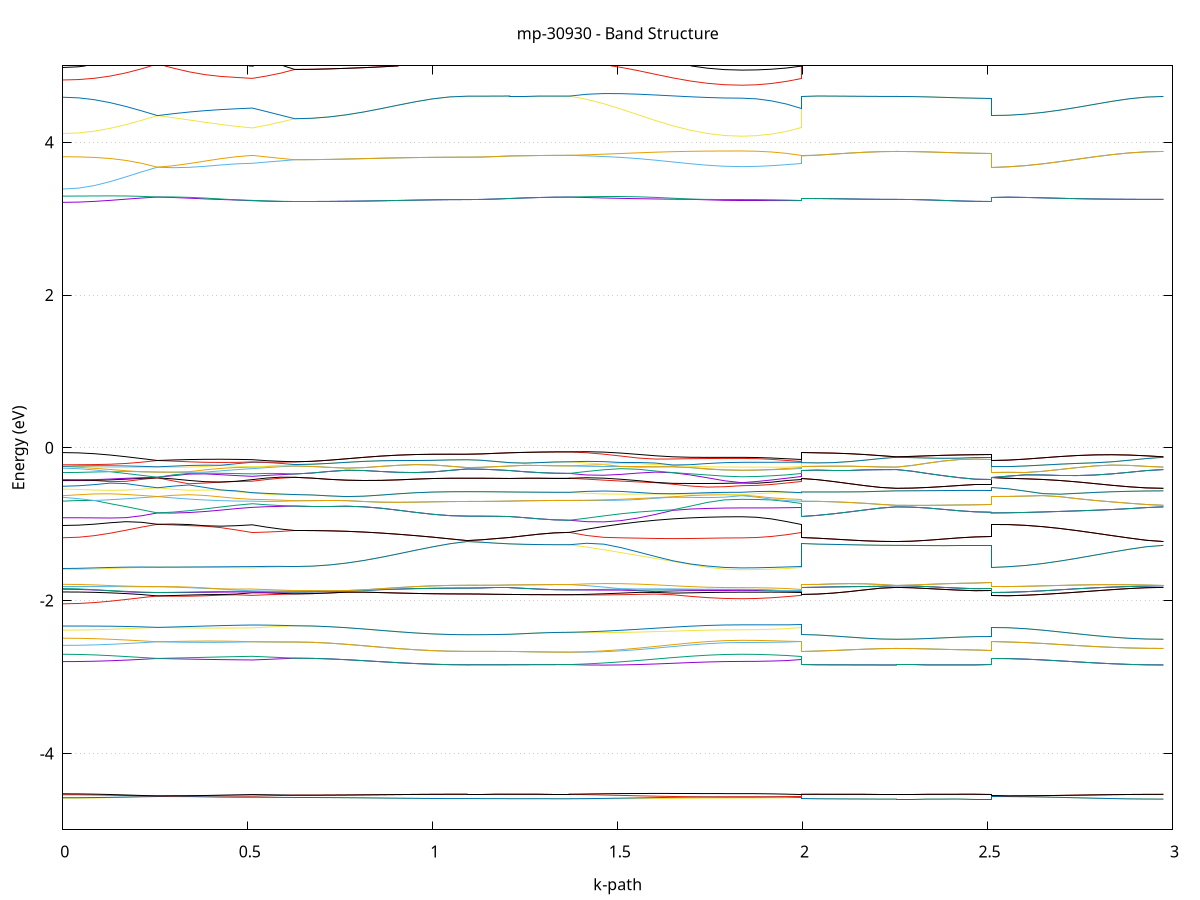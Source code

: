 set title 'mp-30930 - Band Structure'
set xlabel 'k-path'
set ylabel 'Energy (eV)'
set grid y
set yrange [-5:5]
set terminal png size 800,600
set output 'mp-30930_bands_gnuplot.png'
plot '-' using 1:2 with lines notitle, '-' using 1:2 with lines notitle, '-' using 1:2 with lines notitle, '-' using 1:2 with lines notitle, '-' using 1:2 with lines notitle, '-' using 1:2 with lines notitle, '-' using 1:2 with lines notitle, '-' using 1:2 with lines notitle, '-' using 1:2 with lines notitle, '-' using 1:2 with lines notitle, '-' using 1:2 with lines notitle, '-' using 1:2 with lines notitle, '-' using 1:2 with lines notitle, '-' using 1:2 with lines notitle, '-' using 1:2 with lines notitle, '-' using 1:2 with lines notitle, '-' using 1:2 with lines notitle, '-' using 1:2 with lines notitle, '-' using 1:2 with lines notitle, '-' using 1:2 with lines notitle, '-' using 1:2 with lines notitle, '-' using 1:2 with lines notitle, '-' using 1:2 with lines notitle, '-' using 1:2 with lines notitle, '-' using 1:2 with lines notitle, '-' using 1:2 with lines notitle, '-' using 1:2 with lines notitle, '-' using 1:2 with lines notitle, '-' using 1:2 with lines notitle, '-' using 1:2 with lines notitle, '-' using 1:2 with lines notitle, '-' using 1:2 with lines notitle, '-' using 1:2 with lines notitle, '-' using 1:2 with lines notitle, '-' using 1:2 with lines notitle, '-' using 1:2 with lines notitle, '-' using 1:2 with lines notitle, '-' using 1:2 with lines notitle, '-' using 1:2 with lines notitle, '-' using 1:2 with lines notitle, '-' using 1:2 with lines notitle, '-' using 1:2 with lines notitle, '-' using 1:2 with lines notitle, '-' using 1:2 with lines notitle, '-' using 1:2 with lines notitle, '-' using 1:2 with lines notitle, '-' using 1:2 with lines notitle, '-' using 1:2 with lines notitle, '-' using 1:2 with lines notitle, '-' using 1:2 with lines notitle, '-' using 1:2 with lines notitle, '-' using 1:2 with lines notitle, '-' using 1:2 with lines notitle, '-' using 1:2 with lines notitle, '-' using 1:2 with lines notitle, '-' using 1:2 with lines notitle, '-' using 1:2 with lines notitle, '-' using 1:2 with lines notitle, '-' using 1:2 with lines notitle, '-' using 1:2 with lines notitle, '-' using 1:2 with lines notitle, '-' using 1:2 with lines notitle, '-' using 1:2 with lines notitle, '-' using 1:2 with lines notitle, '-' using 1:2 with lines notitle, '-' using 1:2 with lines notitle, '-' using 1:2 with lines notitle, '-' using 1:2 with lines notitle, '-' using 1:2 with lines notitle, '-' using 1:2 with lines notitle, '-' using 1:2 with lines notitle, '-' using 1:2 with lines notitle, '-' using 1:2 with lines notitle, '-' using 1:2 with lines notitle, '-' using 1:2 with lines notitle, '-' using 1:2 with lines notitle, '-' using 1:2 with lines notitle, '-' using 1:2 with lines notitle, '-' using 1:2 with lines notitle, '-' using 1:2 with lines notitle
0.000000 -12.338669
0.042647 -12.338069
0.085294 -12.336469
0.127941 -12.333769
0.170587 -12.330369
0.213234 -12.326269
0.255881 -12.321769
0.255881 -12.321769
0.298635 -12.322969
0.341389 -12.324069
0.384143 -12.325169
0.426897 -12.326169
0.469651 -12.327269
0.512405 -12.328469
0.512405 -12.328469
0.550669 -12.325969
0.588934 -12.323269
0.627198 -12.320569
0.627198 -12.320569
0.673804 -12.319969
0.720410 -12.318269
0.767016 -12.315669
0.813622 -12.312269
0.860228 -12.308469
0.906834 -12.304669
0.953440 -12.301069
1.000046 -12.298269
1.046652 -12.296369
1.093258 -12.295769
1.093258 -12.295769
1.131523 -12.295769
1.169787 -12.295769
1.208051 -12.295869
1.208051 -12.295869
1.248408 -12.295769
1.288765 -12.295769
1.329121 -12.295769
1.369478 -12.295769
1.369478 -12.295769
1.416084 -12.299069
1.462690 -12.303469
1.509296 -12.308569
1.555902 -12.314269
1.602508 -12.319969
1.649114 -12.325269
1.695720 -12.329769
1.742326 -12.333269
1.788933 -12.335469
1.835539 -12.336269
1.835539 -12.336269
1.875895 -12.335669
1.916252 -12.334169
1.956609 -12.331669
1.996965 -12.328469
1.996965 -12.295869
2.039719 -12.295969
2.082473 -12.296169
2.125227 -12.296269
2.167981 -12.296469
2.210735 -12.296569
2.253489 -12.296669
2.253489 -12.296669
2.296136 -12.296669
2.338783 -12.296669
2.381430 -12.296669
2.424077 -12.296669
2.466723 -12.296669
2.509370 -12.296669
2.509370 -12.321769
2.555976 -12.321169
2.602582 -12.319469
2.649188 -12.316769
2.695795 -12.313369
2.742401 -12.309569
2.789007 -12.305669
2.835613 -12.302069
2.882219 -12.299169
2.928825 -12.297269
2.975431 -12.296669
e
0.000000 -12.303769
0.042647 -12.304469
0.085294 -12.306269
0.127941 -12.309169
0.170587 -12.312969
0.213234 -12.317269
0.255881 -12.321769
0.255881 -12.321769
0.298635 -12.320469
0.341389 -12.318969
0.384143 -12.317469
0.426897 -12.315769
0.469651 -12.314169
0.512405 -12.312569
0.512405 -12.312569
0.550669 -12.315169
0.588934 -12.317769
0.627198 -12.320569
0.627198 -12.320569
0.673804 -12.319969
0.720410 -12.318269
0.767016 -12.315669
0.813622 -12.312269
0.860228 -12.308469
0.906834 -12.304669
0.953440 -12.301069
1.000046 -12.298269
1.046652 -12.296369
1.093258 -12.295769
1.093258 -12.295769
1.131523 -12.295769
1.169787 -12.295769
1.208051 -12.295869
1.208051 -12.295869
1.248408 -12.295769
1.288765 -12.295769
1.329121 -12.295769
1.369478 -12.295769
1.369478 -12.295769
1.416084 -12.293769
1.462690 -12.292969
1.509296 -12.293369
1.555902 -12.294569
1.602508 -12.296469
1.649114 -12.298569
1.695720 -12.300569
1.742326 -12.302269
1.788933 -12.303369
1.835539 -12.303669
1.835539 -12.303669
1.875895 -12.304369
1.916252 -12.306069
1.956609 -12.308969
1.996965 -12.312569
1.996965 -12.295869
2.039719 -12.295969
2.082473 -12.296169
2.125227 -12.296269
2.167981 -12.296469
2.210735 -12.296569
2.253489 -12.296669
2.253489 -12.296669
2.296136 -12.296669
2.338783 -12.296669
2.381430 -12.296669
2.424077 -12.296669
2.466723 -12.296669
2.509370 -12.296669
2.509370 -12.321769
2.555976 -12.321169
2.602582 -12.319469
2.649188 -12.316769
2.695795 -12.313369
2.742401 -12.309569
2.789007 -12.305669
2.835613 -12.302069
2.882219 -12.299169
2.928825 -12.297269
2.975431 -12.296669
e
0.000000 -11.875069
0.042647 -11.874569
0.085294 -11.873169
0.127941 -11.870869
0.170587 -11.868069
0.213234 -11.864769
0.255881 -11.861369
0.255881 -11.861369
0.298635 -11.862569
0.341389 -11.863669
0.384143 -11.864869
0.426897 -11.865969
0.469651 -11.867069
0.512405 -11.868069
0.512405 -11.868069
0.550669 -11.865969
0.588934 -11.863669
0.627198 -11.861369
0.627198 -11.861369
0.673804 -11.861869
0.720410 -11.863169
0.767016 -11.865269
0.813622 -11.867869
0.860228 -11.870869
0.906834 -11.873969
0.953440 -11.876769
1.000046 -11.879069
1.046652 -11.880569
1.093258 -11.881069
1.093258 -11.881069
1.131523 -11.881069
1.169787 -11.881069
1.208051 -11.881069
1.208051 -11.881069
1.248408 -11.881069
1.288765 -11.881069
1.329121 -11.881069
1.369478 -11.880969
1.369478 -11.880969
1.416084 -11.882469
1.462690 -11.882869
1.509296 -11.882469
1.555902 -11.881469
1.602508 -11.880169
1.649114 -11.878669
1.695720 -11.877169
1.742326 -11.876069
1.788933 -11.875269
1.835539 -11.875069
1.835539 -11.875069
1.875895 -11.874569
1.916252 -11.873169
1.956609 -11.870969
1.996965 -11.868069
1.996965 -11.881069
2.039719 -11.881069
2.082473 -11.881069
2.125227 -11.881069
2.167981 -11.881069
2.210735 -11.881069
2.253489 -11.881069
2.253489 -11.881069
2.296136 -11.881069
2.338783 -11.881069
2.381430 -11.881069
2.424077 -11.881069
2.466723 -11.881069
2.509370 -11.881069
2.509370 -11.861369
2.555976 -11.861869
2.602582 -11.863169
2.649188 -11.865269
2.695795 -11.867869
2.742401 -11.870869
2.789007 -11.873969
2.835613 -11.876769
2.882219 -11.879069
2.928825 -11.880569
2.975431 -11.881069
e
0.000000 -11.848969
0.042647 -11.849369
0.085294 -11.850569
0.127941 -11.852569
0.170587 -11.855069
0.213234 -11.858069
0.255881 -11.861369
0.255881 -11.861369
0.298635 -11.860269
0.341389 -11.859169
0.384143 -11.858069
0.426897 -11.857069
0.469651 -11.855969
0.512405 -11.855069
0.512405 -11.855069
0.550669 -11.857069
0.588934 -11.859169
0.627198 -11.861369
0.627198 -11.861369
0.673804 -11.861869
0.720410 -11.863169
0.767016 -11.865269
0.813622 -11.867869
0.860228 -11.870869
0.906834 -11.873969
0.953440 -11.876769
1.000046 -11.879069
1.046652 -11.880569
1.093258 -11.881069
1.093258 -11.881069
1.131523 -11.881069
1.169787 -11.881069
1.208051 -11.881069
1.208051 -11.881069
1.248408 -11.881069
1.288765 -11.881069
1.329121 -11.881069
1.369478 -11.880969
1.369478 -11.880969
1.416084 -11.878569
1.462690 -11.875269
1.509296 -11.871269
1.555902 -11.866769
1.602508 -11.862269
1.649114 -11.857969
1.695720 -11.854269
1.742326 -11.851369
1.788933 -11.849569
1.835539 -11.848969
1.835539 -11.848969
1.875895 -11.849369
1.916252 -11.850569
1.956609 -11.852469
1.996965 -11.855069
1.996965 -11.881069
2.039719 -11.881069
2.082473 -11.881069
2.125227 -11.881069
2.167981 -11.881069
2.210735 -11.881069
2.253489 -11.881069
2.253489 -11.881069
2.296136 -11.881069
2.338783 -11.881069
2.381430 -11.881069
2.424077 -11.881069
2.466723 -11.881069
2.509370 -11.881069
2.509370 -11.861369
2.555976 -11.861869
2.602582 -11.863169
2.649188 -11.865269
2.695795 -11.867869
2.742401 -11.870869
2.789007 -11.873969
2.835613 -11.876769
2.882219 -11.879069
2.928825 -11.880569
2.975431 -11.881069
e
0.000000 -11.130969
0.042647 -11.131369
0.085294 -11.132369
0.127941 -11.133269
0.170587 -11.133669
0.213234 -11.133369
0.255881 -11.132369
0.255881 -11.132369
0.298635 -11.144069
0.341389 -11.155769
0.384143 -11.166169
0.426897 -11.174869
0.469651 -11.181069
0.512405 -11.184569
0.512405 -11.184569
0.550669 -11.179669
0.588934 -11.173169
0.627198 -11.165469
0.627198 -11.165469
0.673804 -11.164769
0.720410 -11.162769
0.767016 -11.159669
0.813622 -11.155669
0.860228 -11.151069
0.906834 -11.146169
0.953440 -11.141669
1.000046 -11.137869
1.046652 -11.135369
1.093258 -11.134469
1.093258 -11.134469
1.131523 -11.134369
1.169787 -11.133969
1.208051 -11.133369
1.208051 -11.133369
1.248408 -11.133969
1.288765 -11.134469
1.329121 -11.134769
1.369478 -11.134869
1.369478 -11.134869
1.416084 -11.141769
1.462690 -11.149869
1.509296 -11.158369
1.555902 -11.167069
1.602508 -11.175269
1.649114 -11.182669
1.695720 -11.188869
1.742326 -11.193469
1.788933 -11.196269
1.835539 -11.197269
1.835539 -11.197269
1.875895 -11.196369
1.916252 -11.193969
1.956609 -11.189969
1.996965 -11.184569
1.996965 -11.133369
2.039719 -11.130369
2.082473 -11.125869
2.125227 -11.120469
2.167981 -11.114869
2.210735 -11.110369
2.253489 -11.108569
2.253489 -11.108569
2.296136 -11.108569
2.338783 -11.108569
2.381430 -11.108469
2.424077 -11.108369
2.466723 -11.108269
2.509370 -11.108269
2.509370 -11.132369
2.555976 -11.131869
2.602582 -11.130369
2.649188 -11.127969
2.695795 -11.124869
2.742401 -11.121269
2.789007 -11.117569
2.835613 -11.114069
2.882219 -11.111169
2.928825 -11.109269
2.975431 -11.108569
e
0.000000 -11.122469
0.042647 -11.122969
0.085294 -11.124269
0.127941 -11.126269
0.170587 -11.128469
0.213234 -11.130669
0.255881 -11.132369
0.255881 -11.132369
0.298635 -11.122369
0.341389 -11.117869
0.384143 -11.120569
0.426897 -11.126669
0.469651 -11.133169
0.512405 -11.138469
0.512405 -11.138469
0.550669 -11.147569
0.588934 -11.156669
0.627198 -11.165469
0.627198 -11.165469
0.673804 -11.164769
0.720410 -11.162769
0.767016 -11.159669
0.813622 -11.155669
0.860228 -11.151069
0.906834 -11.146169
0.953440 -11.141669
1.000046 -11.137869
1.046652 -11.135369
1.093258 -11.134469
1.093258 -11.134469
1.131523 -11.134369
1.169787 -11.133969
1.208051 -11.133369
1.208051 -11.133369
1.248408 -11.133969
1.288765 -11.134469
1.329121 -11.134769
1.369478 -11.134869
1.369478 -11.134869
1.416084 -11.129169
1.462690 -11.125069
1.509296 -11.122469
1.555902 -11.121169
1.602508 -11.120769
1.649114 -11.121069
1.695720 -11.121669
1.742326 -11.122369
1.788933 -11.122769
1.835539 -11.122969
1.835539 -11.122969
1.875895 -11.124169
1.916252 -11.127469
1.956609 -11.132369
1.996965 -11.138469
1.996965 -11.133369
2.039719 -11.130369
2.082473 -11.125869
2.125227 -11.120469
2.167981 -11.114869
2.210735 -11.110369
2.253489 -11.108569
2.253489 -11.108569
2.296136 -11.108569
2.338783 -11.108569
2.381430 -11.108469
2.424077 -11.108369
2.466723 -11.108269
2.509370 -11.108269
2.509370 -11.132369
2.555976 -11.131869
2.602582 -11.130369
2.649188 -11.127969
2.695795 -11.124869
2.742401 -11.121269
2.789007 -11.117569
2.835613 -11.114069
2.882219 -11.111169
2.928825 -11.109269
2.975431 -11.108569
e
0.000000 -11.099669
0.042647 -11.098269
0.085294 -11.094669
0.127941 -11.089369
0.170587 -11.083069
0.213234 -11.076369
0.255881 -11.069569
0.255881 -11.069569
0.298635 -11.076769
0.341389 -11.078669
0.384143 -11.073369
0.426897 -11.064569
0.469651 -11.055669
0.512405 -11.047769
0.512405 -11.047769
0.550669 -11.043969
0.588934 -11.040269
0.627198 -11.037069
0.627198 -11.037069
0.673804 -11.037069
0.720410 -11.036769
0.767016 -11.036469
0.813622 -11.035969
0.860228 -11.035569
0.906834 -11.035169
0.953440 -11.034869
1.000046 -11.034669
1.046652 -11.034569
1.093258 -11.034569
1.093258 -11.034569
1.131523 -11.034769
1.169787 -11.035169
1.208051 -11.035969
1.208051 -11.035969
1.248408 -11.035369
1.288765 -11.035069
1.329121 -11.034769
1.369478 -11.034769
1.369478 -11.034769
1.416084 -11.035969
1.462690 -11.037469
1.509296 -11.038969
1.555902 -11.040569
1.602508 -11.042069
1.649114 -11.043369
1.695720 -11.044469
1.742326 -11.045269
1.788933 -11.045769
1.835539 -11.045869
1.835539 -11.045869
1.875895 -11.045969
1.916252 -11.046269
1.956609 -11.046869
1.996965 -11.047769
1.996965 -11.035969
2.039719 -11.038769
2.082473 -11.043069
2.125227 -11.048169
2.167981 -11.053569
2.210735 -11.057869
2.253489 -11.059569
2.253489 -11.059569
2.296136 -11.059569
2.338783 -11.059469
2.381430 -11.059369
2.424077 -11.059269
2.466723 -11.059269
2.509370 -11.059169
2.509370 -11.069569
2.555976 -11.069369
2.602582 -11.068669
2.649188 -11.067569
2.695795 -11.066169
2.742401 -11.064669
2.789007 -11.063069
2.835613 -11.061669
2.882219 -11.060469
2.928825 -11.059769
2.975431 -11.059569
e
0.000000 -11.045869
0.042647 -11.046669
0.085294 -11.048869
0.127941 -11.052469
0.170587 -11.057369
0.213234 -11.063169
0.255881 -11.069569
0.255881 -11.069569
0.298635 -11.060569
0.341389 -11.051669
0.384143 -11.043969
0.426897 -11.037969
0.469651 -11.034169
0.512405 -11.033069
0.512405 -11.033069
0.550669 -11.033269
0.588934 -11.034669
0.627198 -11.037069
0.627198 -11.037069
0.673804 -11.037069
0.720410 -11.036769
0.767016 -11.036469
0.813622 -11.035969
0.860228 -11.035569
0.906834 -11.035169
0.953440 -11.034869
1.000046 -11.034669
1.046652 -11.034569
1.093258 -11.034569
1.093258 -11.034569
1.131523 -11.034769
1.169787 -11.035169
1.208051 -11.035969
1.208051 -11.035969
1.248408 -11.035369
1.288765 -11.035069
1.329121 -11.034769
1.369478 -11.034769
1.369478 -11.034769
1.416084 -11.033769
1.462690 -11.033069
1.509296 -11.032669
1.555902 -11.032569
1.602508 -11.032769
1.649114 -11.033169
1.695720 -11.033669
1.742326 -11.034069
1.788933 -11.034269
1.835539 -11.034369
1.835539 -11.034369
1.875895 -11.034269
1.916252 -11.033969
1.956609 -11.033569
1.996965 -11.033069
1.996965 -11.035969
2.039719 -11.038769
2.082473 -11.043069
2.125227 -11.048169
2.167981 -11.053569
2.210735 -11.057869
2.253489 -11.059569
2.253489 -11.059569
2.296136 -11.059569
2.338783 -11.059469
2.381430 -11.059369
2.424077 -11.059269
2.466723 -11.059269
2.509370 -11.059169
2.509370 -11.069569
2.555976 -11.069369
2.602582 -11.068669
2.649188 -11.067569
2.695795 -11.066169
2.742401 -11.064669
2.789007 -11.063069
2.835613 -11.061669
2.882219 -11.060469
2.928825 -11.059769
2.975431 -11.059569
e
0.000000 -10.911569
0.042647 -10.910769
0.085294 -10.908469
0.127941 -10.904869
0.170587 -10.900069
0.213234 -10.894769
0.255881 -10.889469
0.255881 -10.889469
0.298635 -10.890769
0.341389 -10.891969
0.384143 -10.893069
0.426897 -10.894469
0.469651 -10.896569
0.512405 -10.898769
0.512405 -10.898769
0.550669 -10.895669
0.588934 -10.892169
0.627198 -10.888469
0.627198 -10.888469
0.673804 -10.888969
0.720410 -10.890169
0.767016 -10.892269
0.813622 -10.895269
0.860228 -10.899069
0.906834 -10.903269
0.953440 -10.907169
1.000046 -10.910369
1.046652 -10.912469
1.093258 -10.913169
1.093258 -10.913169
1.131523 -10.913269
1.169787 -10.913469
1.208051 -10.913769
1.208051 -10.913769
1.248408 -10.913969
1.288765 -10.914169
1.329121 -10.914369
1.369478 -10.914469
1.369478 -10.914469
1.416084 -10.915969
1.462690 -10.916469
1.509296 -10.916069
1.555902 -10.914869
1.602508 -10.913369
1.649114 -10.911669
1.695720 -10.910769
1.742326 -10.909969
1.788933 -10.909369
1.835539 -10.909169
1.835539 -10.909169
1.875895 -10.908569
1.916252 -10.906669
1.956609 -10.903369
1.996965 -10.898769
1.996965 -10.913769
2.039719 -10.914369
2.082473 -10.915269
2.125227 -10.916069
2.167981 -10.916869
2.210735 -10.917269
2.253489 -10.917469
2.253489 -10.917469
2.296136 -10.917569
2.338783 -10.917769
2.381430 -10.917969
2.424077 -10.918269
2.466723 -10.918469
2.509370 -10.918469
2.509370 -10.889469
2.555976 -10.890069
2.602582 -10.891969
2.649188 -10.894869
2.695795 -10.898669
2.742401 -10.902969
2.789007 -10.907369
2.835613 -10.911369
2.882219 -10.914669
2.928825 -10.916769
2.975431 -10.917469
e
0.000000 -10.905769
0.042647 -10.904869
0.085294 -10.902569
0.127941 -10.899069
0.170587 -10.894669
0.213234 -10.889669
0.255881 -10.889469
0.255881 -10.889469
0.298635 -10.887969
0.341389 -10.888869
0.384143 -10.891169
0.426897 -10.893269
0.469651 -10.894669
0.512405 -10.895769
0.512405 -10.895769
0.550669 -10.892269
0.588934 -10.888669
0.627198 -10.888469
0.627198 -10.888469
0.673804 -10.888969
0.720410 -10.890169
0.767016 -10.892269
0.813622 -10.895269
0.860228 -10.899069
0.906834 -10.903269
0.953440 -10.907169
1.000046 -10.910369
1.046652 -10.912469
1.093258 -10.913169
1.093258 -10.913169
1.131523 -10.913269
1.169787 -10.913469
1.208051 -10.913769
1.208051 -10.913769
1.248408 -10.913969
1.288765 -10.914169
1.329121 -10.914369
1.369478 -10.914469
1.369478 -10.914469
1.416084 -10.912469
1.462690 -10.911969
1.509296 -10.912469
1.555902 -10.912669
1.602508 -10.912369
1.649114 -10.911669
1.695720 -10.909969
1.742326 -10.908769
1.788933 -10.907869
1.835539 -10.907569
1.835539 -10.907569
1.875895 -10.906669
1.916252 -10.904069
1.956609 -10.900269
1.996965 -10.895769
1.996965 -10.913769
2.039719 -10.914369
2.082473 -10.915269
2.125227 -10.916069
2.167981 -10.916869
2.210735 -10.917269
2.253489 -10.917469
2.253489 -10.917469
2.296136 -10.917569
2.338783 -10.917769
2.381430 -10.917969
2.424077 -10.918269
2.466723 -10.918469
2.509370 -10.918469
2.509370 -10.889469
2.555976 -10.890069
2.602582 -10.891969
2.649188 -10.894869
2.695795 -10.898669
2.742401 -10.902969
2.789007 -10.907369
2.835613 -10.911369
2.882219 -10.914669
2.928825 -10.916769
2.975431 -10.917469
e
0.000000 -10.872069
0.042647 -10.872569
0.085294 -10.874169
0.127941 -10.876769
0.170587 -10.880269
0.213234 -10.884469
0.255881 -10.884269
0.255881 -10.884269
0.298635 -10.886469
0.341389 -10.886269
0.384143 -10.884369
0.426897 -10.882369
0.469651 -10.880169
0.512405 -10.878069
0.512405 -10.878069
0.550669 -10.881269
0.588934 -10.884869
0.627198 -10.885269
0.627198 -10.885269
0.673804 -10.885869
0.720410 -10.887569
0.767016 -10.890169
0.813622 -10.893169
0.860228 -10.896069
0.906834 -10.898869
0.953440 -10.901269
1.000046 -10.903269
1.046652 -10.904569
1.093258 -10.904969
1.093258 -10.904969
1.131523 -10.904869
1.169787 -10.904569
1.208051 -10.904169
1.208051 -10.904169
1.248408 -10.903869
1.288765 -10.903569
1.329121 -10.903369
1.369478 -10.903269
1.369478 -10.903269
1.416084 -10.905069
1.462690 -10.903269
1.509296 -10.898569
1.555902 -10.892669
1.602508 -10.886469
1.649114 -10.880569
1.695720 -10.875469
1.742326 -10.871569
1.788933 -10.869069
1.835539 -10.868269
1.835539 -10.868269
1.875895 -10.868769
1.916252 -10.870469
1.956609 -10.873569
1.996965 -10.878069
1.996965 -10.904169
2.039719 -10.903569
2.082473 -10.902769
2.125227 -10.901969
2.167981 -10.901369
2.210735 -10.900969
2.253489 -10.900869
2.253489 -10.900869
2.296136 -10.900869
2.338783 -10.900769
2.381430 -10.900669
2.424077 -10.900669
2.466723 -10.900569
2.509370 -10.900569
2.509370 -10.884269
2.555976 -10.884669
2.602582 -10.885769
2.649188 -10.887469
2.695795 -10.889769
2.742401 -10.892269
2.789007 -10.894769
2.835613 -10.897169
2.882219 -10.899169
2.928825 -10.900369
2.975431 -10.900869
e
0.000000 -10.863069
0.042647 -10.863769
0.085294 -10.865869
0.127941 -10.869269
0.170587 -10.873669
0.213234 -10.878869
0.255881 -10.884269
0.255881 -10.884269
0.298635 -10.882369
0.341389 -10.880569
0.384143 -10.879069
0.426897 -10.877869
0.469651 -10.876769
0.512405 -10.875969
0.512405 -10.875969
0.550669 -10.878869
0.588934 -10.881969
0.627198 -10.885269
0.627198 -10.885269
0.673804 -10.885869
0.720410 -10.887569
0.767016 -10.890169
0.813622 -10.893169
0.860228 -10.896069
0.906834 -10.898869
0.953440 -10.901269
1.000046 -10.903269
1.046652 -10.904569
1.093258 -10.904969
1.093258 -10.904969
1.131523 -10.904869
1.169787 -10.904569
1.208051 -10.904169
1.208051 -10.904169
1.248408 -10.903869
1.288765 -10.903569
1.329121 -10.903369
1.369478 -10.903269
1.369478 -10.903269
1.416084 -10.899669
1.462690 -10.895169
1.509296 -10.890269
1.555902 -10.885269
1.602508 -10.880369
1.649114 -10.875969
1.695720 -10.872169
1.742326 -10.869269
1.788933 -10.867569
1.835539 -10.866969
1.835539 -10.866969
1.875895 -10.867669
1.916252 -10.869669
1.956609 -10.872469
1.996965 -10.875969
1.996965 -10.904169
2.039719 -10.903569
2.082473 -10.902769
2.125227 -10.901969
2.167981 -10.901369
2.210735 -10.900969
2.253489 -10.900869
2.253489 -10.900869
2.296136 -10.900869
2.338783 -10.900769
2.381430 -10.900669
2.424077 -10.900669
2.466723 -10.900569
2.509370 -10.900569
2.509370 -10.884269
2.555976 -10.884669
2.602582 -10.885769
2.649188 -10.887469
2.695795 -10.889769
2.742401 -10.892269
2.789007 -10.894769
2.835613 -10.897169
2.882219 -10.899169
2.928825 -10.900369
2.975431 -10.900869
e
0.000000 -4.587569
0.042647 -4.586669
0.085294 -4.584069
0.127941 -4.579869
0.170587 -4.574469
0.213234 -4.568369
0.255881 -4.564669
0.255881 -4.564669
0.298635 -4.567769
0.341389 -4.570369
0.384143 -4.572069
0.426897 -4.573069
0.469651 -4.575469
0.512405 -4.578669
0.512405 -4.578669
0.550669 -4.578369
0.588934 -4.577869
0.627198 -4.577169
0.627198 -4.577169
0.673804 -4.577469
0.720410 -4.578569
0.767016 -4.580169
0.813622 -4.582269
0.860228 -4.584469
0.906834 -4.586769
0.953440 -4.588769
1.000046 -4.590369
1.046652 -4.591369
1.093258 -4.591769
1.093258 -4.591769
1.131523 -4.591869
1.169787 -4.592369
1.208051 -4.592969
1.208051 -4.592969
1.248408 -4.593269
1.288765 -4.593569
1.329121 -4.593669
1.369478 -4.593769
1.369478 -4.593769
1.416084 -4.594769
1.462690 -4.594869
1.509296 -4.594269
1.555902 -4.592969
1.602508 -4.591269
1.649114 -4.589469
1.695720 -4.587669
1.742326 -4.586069
1.788933 -4.585069
1.835539 -4.584669
1.835539 -4.584669
1.875895 -4.584269
1.916252 -4.583069
1.956609 -4.581169
1.996965 -4.578669
1.996965 -4.592969
2.039719 -4.593969
2.082473 -4.595169
2.125227 -4.596369
2.167981 -4.597469
2.210735 -4.598269
2.253489 -4.598469
2.253489 -4.598469
2.296136 -4.598469
2.338783 -4.598269
2.381430 -4.598069
2.424077 -4.597869
2.466723 -4.597669
2.509370 -4.597669
2.509370 -4.564669
2.555976 -4.565369
2.602582 -4.567469
2.649188 -4.571169
2.695795 -4.575869
2.742401 -4.581269
2.789007 -4.586569
2.835613 -4.591369
2.882219 -4.595269
2.928825 -4.597669
2.975431 -4.598469
e
0.000000 -4.580469
0.042647 -4.579869
0.085294 -4.578069
0.127941 -4.575269
0.170587 -4.571669
0.213234 -4.567569
0.255881 -4.564669
0.255881 -4.564669
0.298635 -4.561969
0.341389 -4.563969
0.384143 -4.567669
0.426897 -4.571669
0.469651 -4.573169
0.512405 -4.572769
0.512405 -4.572769
0.550669 -4.574569
0.588934 -4.576069
0.627198 -4.577169
0.627198 -4.577169
0.673804 -4.577469
0.720410 -4.578569
0.767016 -4.580169
0.813622 -4.582269
0.860228 -4.584469
0.906834 -4.586769
0.953440 -4.588769
1.000046 -4.590369
1.046652 -4.591369
1.093258 -4.591769
1.093258 -4.591769
1.131523 -4.591869
1.169787 -4.592369
1.208051 -4.592969
1.208051 -4.592969
1.248408 -4.593269
1.288765 -4.593569
1.329121 -4.593669
1.369478 -4.593769
1.369478 -4.593769
1.416084 -4.591969
1.462690 -4.589369
1.509296 -4.586169
1.555902 -4.582569
1.602508 -4.578869
1.649114 -4.575369
1.695720 -4.572269
1.742326 -4.570469
1.788933 -4.572069
1.835539 -4.572669
1.835539 -4.572669
1.875895 -4.571769
1.916252 -4.569269
1.956609 -4.570769
1.996965 -4.572769
1.996965 -4.592969
2.039719 -4.593969
2.082473 -4.595169
2.125227 -4.596369
2.167981 -4.597469
2.210735 -4.598269
2.253489 -4.598469
2.253489 -4.598469
2.296136 -4.598469
2.338783 -4.598269
2.381430 -4.598069
2.424077 -4.597869
2.466723 -4.597669
2.509370 -4.597669
2.509370 -4.564669
2.555976 -4.565369
2.602582 -4.567469
2.649188 -4.571169
2.695795 -4.575869
2.742401 -4.581269
2.789007 -4.586569
2.835613 -4.591369
2.882219 -4.595269
2.928825 -4.597669
2.975431 -4.598469
e
0.000000 -4.541469
0.042647 -4.542169
0.085294 -4.544169
0.127941 -4.547269
0.170587 -4.551269
0.213234 -4.555369
0.255881 -4.556669
0.255881 -4.556669
0.298635 -4.558369
0.341389 -4.555669
0.384143 -4.554669
0.426897 -4.555869
0.469651 -4.557769
0.512405 -4.559669
0.512405 -4.559669
0.550669 -4.555469
0.588934 -4.551269
0.627198 -4.547369
0.627198 -4.547369
0.673804 -4.547069
0.720410 -4.546169
0.767016 -4.544769
0.813622 -4.543069
0.860228 -4.541069
0.906834 -4.539069
0.953440 -4.537269
1.000046 -4.535769
1.046652 -4.534869
1.093258 -4.534569
1.093258 -4.534569
1.131523 -4.534569
1.169787 -4.534769
1.208051 -4.534969
1.208051 -4.534969
1.248408 -4.535069
1.288765 -4.535169
1.329121 -4.535269
1.369478 -4.535269
1.369478 -4.535269
1.416084 -4.539869
1.462690 -4.544869
1.509296 -4.550169
1.555902 -4.555269
1.602508 -4.560069
1.649114 -4.564269
1.695720 -4.567769
1.742326 -4.569869
1.788933 -4.568369
1.835539 -4.567869
1.835539 -4.567869
1.875895 -4.568169
1.916252 -4.569069
1.956609 -4.565069
1.996965 -4.559669
1.996965 -4.534969
2.039719 -4.535169
2.082473 -4.535369
2.125227 -4.535669
2.167981 -4.535869
2.210735 -4.535969
2.253489 -4.535969
2.253489 -4.535969
2.296136 -4.535969
2.338783 -4.535769
2.381430 -4.535469
2.424077 -4.535169
2.466723 -4.534969
2.509370 -4.534869
2.509370 -4.556669
2.555976 -4.556369
2.602582 -4.555169
2.649188 -4.552969
2.695795 -4.550069
2.742401 -4.546769
2.789007 -4.543469
2.835613 -4.540469
2.882219 -4.538069
2.928825 -4.536569
2.975431 -4.535969
e
0.000000 -4.529469
0.042647 -4.530569
0.085294 -4.533569
0.127941 -4.538369
0.170587 -4.544469
0.213234 -4.551169
0.255881 -4.556669
0.255881 -4.556669
0.298635 -4.554969
0.341389 -4.554269
0.384143 -4.551369
0.426897 -4.546869
0.469651 -4.542569
0.512405 -4.538669
0.512405 -4.538669
0.550669 -4.541169
0.588934 -4.544069
0.627198 -4.547369
0.627198 -4.547369
0.673804 -4.547069
0.720410 -4.546169
0.767016 -4.544769
0.813622 -4.543069
0.860228 -4.541069
0.906834 -4.539069
0.953440 -4.537269
1.000046 -4.535769
1.046652 -4.534869
1.093258 -4.534569
1.093258 -4.534569
1.131523 -4.534569
1.169787 -4.534769
1.208051 -4.534969
1.208051 -4.534969
1.248408 -4.535069
1.288765 -4.535169
1.329121 -4.535269
1.369478 -4.535269
1.369478 -4.535269
1.416084 -4.531369
1.462690 -4.528269
1.509296 -4.526169
1.555902 -4.524969
1.602508 -4.524569
1.649114 -4.524769
1.695720 -4.525269
1.742326 -4.525969
1.788933 -4.526469
1.835539 -4.526569
1.835539 -4.526569
1.875895 -4.527469
1.916252 -4.529869
1.956609 -4.533769
1.996965 -4.538669
1.996965 -4.534969
2.039719 -4.535169
2.082473 -4.535369
2.125227 -4.535669
2.167981 -4.535869
2.210735 -4.535969
2.253489 -4.535969
2.253489 -4.535969
2.296136 -4.535969
2.338783 -4.535769
2.381430 -4.535469
2.424077 -4.535169
2.466723 -4.534969
2.509370 -4.534869
2.509370 -4.556669
2.555976 -4.556369
2.602582 -4.555169
2.649188 -4.552969
2.695795 -4.550069
2.742401 -4.546769
2.789007 -4.543469
2.835613 -4.540469
2.882219 -4.538069
2.928825 -4.536569
2.975431 -4.535969
e
0.000000 -2.798669
0.042647 -2.797369
0.085294 -2.793669
0.127941 -2.787469
0.170587 -2.779169
0.213234 -2.768869
0.255881 -2.757169
0.255881 -2.757169
0.298635 -2.761769
0.341389 -2.765769
0.384143 -2.769369
0.426897 -2.772369
0.469651 -2.774869
0.512405 -2.777069
0.512405 -2.777069
0.550669 -2.769869
0.588934 -2.761969
0.627198 -2.753769
0.627198 -2.753769
0.673804 -2.756169
0.720410 -2.763069
0.767016 -2.773569
0.813622 -2.786269
0.860228 -2.799769
0.906834 -2.812769
0.953440 -2.824169
1.000046 -2.832869
1.046652 -2.838469
1.093258 -2.840369
1.093258 -2.840369
1.131523 -2.840269
1.169787 -2.839969
1.208051 -2.839469
1.208051 -2.839469
1.248408 -2.838769
1.288765 -2.838169
1.329121 -2.837769
1.369478 -2.837569
1.369478 -2.837569
1.416084 -2.842769
1.462690 -2.844169
1.509296 -2.842169
1.555902 -2.837069
1.602508 -2.829569
1.649114 -2.820569
1.695720 -2.811469
1.742326 -2.803569
1.788933 -2.798069
1.835539 -2.796169
1.835539 -2.796169
1.875895 -2.794969
1.916252 -2.791269
1.956609 -2.785169
1.996965 -2.777069
1.996965 -2.839469
2.039719 -2.839969
2.082473 -2.840569
2.125227 -2.841169
2.167981 -2.841769
2.210735 -2.842169
2.253489 -2.842269
2.253489 -2.842269
2.296136 -2.842269
2.338783 -2.842069
2.381430 -2.841869
2.424077 -2.841669
2.466723 -2.841569
2.509370 -2.841469
2.509370 -2.757169
2.555976 -2.759569
2.602582 -2.766269
2.649188 -2.776569
2.695795 -2.788969
2.742401 -2.802369
2.789007 -2.815169
2.835613 -2.826369
2.882219 -2.834969
2.928825 -2.840469
2.975431 -2.842269
e
0.000000 -2.702469
0.042647 -2.704669
0.085294 -2.710969
0.127941 -2.720369
0.170587 -2.732069
0.213234 -2.744669
0.255881 -2.757169
0.255881 -2.757169
0.298635 -2.752369
0.341389 -2.747369
0.384143 -2.742369
0.426897 -2.737569
0.469651 -2.733169
0.512405 -2.729169
0.512405 -2.729169
0.550669 -2.737169
0.588934 -2.745369
0.627198 -2.753769
0.627198 -2.753769
0.673804 -2.756169
0.720410 -2.763069
0.767016 -2.773569
0.813622 -2.786269
0.860228 -2.799769
0.906834 -2.812769
0.953440 -2.824169
1.000046 -2.832869
1.046652 -2.838469
1.093258 -2.840369
1.093258 -2.840369
1.131523 -2.840269
1.169787 -2.839969
1.208051 -2.839469
1.208051 -2.839469
1.248408 -2.838769
1.288765 -2.838169
1.329121 -2.837769
1.369478 -2.837569
1.369478 -2.837569
1.416084 -2.828769
1.462690 -2.816469
1.509296 -2.801269
1.555902 -2.783669
1.602508 -2.764869
1.649114 -2.746069
1.695720 -2.728769
1.742326 -2.714669
1.788933 -2.705469
1.835539 -2.702269
1.835539 -2.702269
1.875895 -2.704169
1.916252 -2.709869
1.956609 -2.718469
1.996965 -2.729169
1.996965 -2.839469
2.039719 -2.839969
2.082473 -2.840569
2.125227 -2.841169
2.167981 -2.841769
2.210735 -2.842169
2.253489 -2.842269
2.253489 -2.842269
2.296136 -2.842269
2.338783 -2.842069
2.381430 -2.841869
2.424077 -2.841669
2.466723 -2.841569
2.509370 -2.841469
2.509370 -2.757169
2.555976 -2.759569
2.602582 -2.766269
2.649188 -2.776569
2.695795 -2.788969
2.742401 -2.802369
2.789007 -2.815169
2.835613 -2.826369
2.882219 -2.834969
2.928825 -2.840469
2.975431 -2.842269
e
0.000000 -2.586069
0.042647 -2.584469
0.085294 -2.579769
0.127941 -2.572369
0.170587 -2.562569
0.213234 -2.551169
0.255881 -2.538969
0.255881 -2.538969
0.298635 -2.542769
0.341389 -2.545669
0.384143 -2.546869
0.426897 -2.546069
0.469651 -2.543269
0.512405 -2.538569
0.512405 -2.538569
0.550669 -2.541169
0.588934 -2.542369
0.627198 -2.542169
0.627198 -2.542169
0.673804 -2.545869
0.720410 -2.556469
0.767016 -2.572169
0.813622 -2.590669
0.860228 -2.609969
0.906834 -2.627969
0.953440 -2.643369
1.000046 -2.654969
1.046652 -2.662269
1.093258 -2.664669
1.093258 -2.664669
1.131523 -2.664769
1.169787 -2.664969
1.208051 -2.665169
1.208051 -2.665169
1.248408 -2.668569
1.288765 -2.671669
1.329121 -2.673869
1.369478 -2.674669
1.369478 -2.674669
1.416084 -2.674469
1.462690 -2.668669
1.509296 -2.657369
1.555902 -2.641569
1.602508 -2.622269
1.649114 -2.601469
1.695720 -2.581169
1.742326 -2.563969
1.788933 -2.552269
1.835539 -2.548169
1.835539 -2.548169
1.875895 -2.547569
1.916252 -2.545669
1.956609 -2.542669
1.996965 -2.538569
1.996965 -2.665169
2.039719 -2.660169
2.082473 -2.653069
2.125227 -2.644669
2.167981 -2.635969
2.210735 -2.629069
2.253489 -2.626269
2.253489 -2.626369
2.296136 -2.627969
2.338783 -2.632369
2.381430 -2.637769
2.424077 -2.642769
2.466723 -2.646169
2.509370 -2.647469
2.509370 -2.538969
2.555976 -2.541669
2.602582 -2.549469
2.649188 -2.560969
2.695795 -2.574469
2.742401 -2.588269
2.789007 -2.601069
2.835613 -2.611769
2.882219 -2.619769
2.928825 -2.624669
2.975431 -2.626269
e
0.000000 -2.491969
0.042647 -2.493569
0.085294 -2.498269
0.127941 -2.505669
0.170587 -2.515369
0.213234 -2.526769
0.255881 -2.538969
0.255881 -2.538969
0.298635 -2.534869
0.341389 -2.531469
0.384143 -2.529469
0.426897 -2.529869
0.469651 -2.532869
0.512405 -2.538569
0.512405 -2.538569
0.550669 -2.539569
0.588934 -2.540969
0.627198 -2.542169
0.627198 -2.542169
0.673804 -2.545869
0.720410 -2.556469
0.767016 -2.572169
0.813622 -2.590669
0.860228 -2.609969
0.906834 -2.627969
0.953440 -2.643369
1.000046 -2.654969
1.046652 -2.662269
1.093258 -2.664669
1.093258 -2.664669
1.131523 -2.664769
1.169787 -2.664969
1.208051 -2.665169
1.208051 -2.665169
1.248408 -2.668569
1.288765 -2.671669
1.329121 -2.673869
1.369478 -2.674669
1.369478 -2.674669
1.416084 -2.668969
1.462690 -2.657869
1.509296 -2.641969
1.555902 -2.622169
1.602508 -2.599969
1.649114 -2.576869
1.695720 -2.554969
1.742326 -2.536569
1.788933 -2.524169
1.835539 -2.519769
1.835539 -2.519769
1.875895 -2.521169
1.916252 -2.525169
1.956609 -2.531169
1.996965 -2.538569
1.996965 -2.665169
2.039719 -2.660169
2.082473 -2.653069
2.125227 -2.644669
2.167981 -2.635969
2.210735 -2.629069
2.253489 -2.626269
2.253489 -2.626269
2.296136 -2.627969
2.338783 -2.632369
2.381430 -2.637769
2.424077 -2.642769
2.466723 -2.646169
2.509370 -2.647469
2.509370 -2.538969
2.555976 -2.541669
2.602582 -2.549469
2.649188 -2.560969
2.695795 -2.574469
2.742401 -2.588269
2.789007 -2.601069
2.835613 -2.611769
2.882219 -2.619769
2.928825 -2.624669
2.975431 -2.626269
e
0.000000 -2.386769
0.042647 -2.385469
0.085294 -2.381469
0.127941 -2.375169
0.170587 -2.367369
0.213234 -2.358869
0.255881 -2.350569
0.255881 -2.350569
0.298635 -2.354769
0.341389 -2.357569
0.384143 -2.359069
0.426897 -2.359169
0.469651 -2.358369
0.512405 -2.356969
0.512405 -2.356969
0.550669 -2.346569
0.588934 -2.337069
0.627198 -2.329369
0.627198 -2.329369
0.673804 -2.332469
0.720410 -2.341269
0.767016 -2.354769
0.813622 -2.371569
0.860228 -2.389769
0.906834 -2.407769
0.953440 -2.423669
1.000046 -2.436169
1.046652 -2.444069
1.093258 -2.446869
1.093258 -2.446869
1.131523 -2.446069
1.169787 -2.443969
1.208051 -2.441069
1.208051 -2.441069
1.248408 -2.432069
1.288765 -2.423469
1.329121 -2.417269
1.369478 -2.415069
1.369478 -2.415069
1.416084 -2.418269
1.462690 -2.418569
1.509296 -2.416369
1.555902 -2.411969
1.602508 -2.405969
1.649114 -2.399169
1.695720 -2.392569
1.742326 -2.387069
1.788933 -2.383469
1.835539 -2.382269
1.835539 -2.382269
1.875895 -2.380369
1.916252 -2.375069
1.956609 -2.366869
1.996965 -2.356969
1.996965 -2.441069
2.039719 -2.449969
2.082473 -2.462469
2.125227 -2.476969
2.167981 -2.491269
2.210735 -2.502169
2.253489 -2.506269
2.253489 -2.506269
2.296136 -2.503669
2.338783 -2.496569
2.381430 -2.487369
2.424077 -2.478369
2.466723 -2.471869
2.509370 -2.469469
2.509370 -2.350569
2.555976 -2.355069
2.602582 -2.367769
2.649188 -2.386969
2.695795 -2.410069
2.742401 -2.434469
2.789007 -2.457669
2.835613 -2.477869
2.882219 -2.493269
2.928825 -2.502969
2.975431 -2.506269
e
0.000000 -2.332869
0.042647 -2.332969
0.085294 -2.333469
0.127941 -2.335069
0.170587 -2.338269
0.213234 -2.343469
0.255881 -2.350569
0.255881 -2.350569
0.298635 -2.345269
0.341389 -2.339269
0.384143 -2.333169
0.426897 -2.327569
0.469651 -2.322769
0.512405 -2.319369
0.512405 -2.319369
0.550669 -2.320769
0.588934 -2.323969
0.627198 -2.329369
0.627198 -2.329369
0.673804 -2.332469
0.720410 -2.341269
0.767016 -2.354769
0.813622 -2.371569
0.860228 -2.389769
0.906834 -2.407769
0.953440 -2.423669
1.000046 -2.436169
1.046652 -2.444069
1.093258 -2.446869
1.093258 -2.446869
1.131523 -2.446069
1.169787 -2.443969
1.208051 -2.441069
1.208051 -2.441069
1.248408 -2.432069
1.288765 -2.423469
1.329121 -2.417269
1.369478 -2.415069
1.369478 -2.415069
1.416084 -2.408869
1.462690 -2.399869
1.509296 -2.388469
1.555902 -2.375269
1.602508 -2.361169
1.649114 -2.347369
1.695720 -2.335069
1.742326 -2.325469
1.788933 -2.319369
1.835539 -2.317269
1.835539 -2.317269
1.875895 -2.317169
1.916252 -2.317069
1.956609 -2.317569
1.996965 -2.319369
1.996965 -2.441069
2.039719 -2.449969
2.082473 -2.462469
2.125227 -2.476969
2.167981 -2.491269
2.210735 -2.502169
2.253489 -2.506269
2.253489 -2.506269
2.296136 -2.503669
2.338783 -2.496569
2.381430 -2.487369
2.424077 -2.478369
2.466723 -2.471869
2.509370 -2.469469
2.509370 -2.350569
2.555976 -2.355069
2.602582 -2.367769
2.649188 -2.386969
2.695795 -2.410069
2.742401 -2.434469
2.789007 -2.457669
2.835613 -2.477869
2.882219 -2.493269
2.928825 -2.502969
2.975431 -2.506269
e
0.000000 -2.041769
0.042647 -2.037669
0.085294 -2.025869
0.127941 -2.007769
0.170587 -1.985369
0.213234 -1.961369
0.255881 -1.938769
0.255881 -1.938769
0.298635 -1.941969
0.341389 -1.941769
0.384143 -1.937169
0.426897 -1.927969
0.469651 -1.923869
0.512405 -1.931469
0.512405 -1.931469
0.550669 -1.923669
0.588934 -1.917569
0.627198 -1.911869
0.627198 -1.911869
0.673804 -1.908569
0.720410 -1.899769
0.767016 -1.889869
0.813622 -1.889569
0.860228 -1.894969
0.906834 -1.900869
0.953440 -1.906069
1.000046 -1.909969
1.046652 -1.912369
1.093258 -1.913169
1.093258 -1.913169
1.131523 -1.914569
1.169787 -1.917469
1.208051 -1.919369
1.208051 -1.919369
1.248408 -1.921069
1.288765 -1.922169
1.329121 -1.922769
1.369478 -1.922969
1.369478 -1.922969
1.416084 -1.925369
1.462690 -1.925169
1.509296 -1.922569
1.555902 -1.918469
1.602508 -1.914469
1.649114 -1.923769
1.695720 -1.943869
1.742326 -1.960769
1.788933 -1.971669
1.835539 -1.975469
1.835539 -1.975469
1.875895 -1.972069
1.916252 -1.962569
1.956609 -1.948269
1.996965 -1.931469
1.996965 -1.919369
2.039719 -1.914369
2.082473 -1.901769
2.125227 -1.882669
2.167981 -1.859469
2.210735 -1.837269
2.253489 -1.826969
2.253489 -1.826969
2.296136 -1.832069
2.338783 -1.842269
2.381430 -1.853269
2.424077 -1.863069
2.466723 -1.870269
2.509370 -1.872869
2.509370 -1.938769
2.555976 -1.936369
2.602582 -1.929369
2.649188 -1.918569
2.695795 -1.904869
2.742401 -1.889269
2.789007 -1.872969
2.835613 -1.856769
2.882219 -1.842169
2.928825 -1.831269
2.975431 -1.826969
e
0.000000 -1.886869
0.042647 -1.887969
0.085294 -1.891769
0.127941 -1.898469
0.170587 -1.907969
0.213234 -1.920769
0.255881 -1.938769
0.255881 -1.938769
0.298635 -1.933269
0.341389 -1.927069
0.384143 -1.922069
0.426897 -1.920569
0.469651 -1.914269
0.512405 -1.897169
0.512405 -1.897169
0.550669 -1.897669
0.588934 -1.905269
0.627198 -1.911869
0.627198 -1.911869
0.673804 -1.908569
0.720410 -1.899769
0.767016 -1.889869
0.813622 -1.889569
0.860228 -1.894969
0.906834 -1.900869
0.953440 -1.906069
1.000046 -1.909969
1.046652 -1.912369
1.093258 -1.913169
1.093258 -1.913169
1.131523 -1.914569
1.169787 -1.917469
1.208051 -1.919369
1.208051 -1.919369
1.248408 -1.921069
1.288765 -1.922169
1.329121 -1.922769
1.369478 -1.922969
1.369478 -1.922969
1.416084 -1.917969
1.462690 -1.910769
1.509296 -1.901969
1.555902 -1.892369
1.602508 -1.892769
1.649114 -1.902169
1.695720 -1.898169
1.742326 -1.893869
1.788933 -1.890769
1.835539 -1.889669
1.835539 -1.889669
1.875895 -1.889469
1.916252 -1.889069
1.956609 -1.890569
1.996965 -1.897169
1.996965 -1.919369
2.039719 -1.914369
2.082473 -1.901769
2.125227 -1.882669
2.167981 -1.859469
2.210735 -1.837269
2.253489 -1.826969
2.253489 -1.826969
2.296136 -1.832069
2.338783 -1.842269
2.381430 -1.853269
2.424077 -1.863069
2.466723 -1.870269
2.509370 -1.872869
2.509370 -1.938769
2.555976 -1.936369
2.602582 -1.929369
2.649188 -1.918569
2.695795 -1.904869
2.742401 -1.889269
2.789007 -1.872969
2.835613 -1.856769
2.882219 -1.842169
2.928825 -1.831269
2.975431 -1.826969
e
0.000000 -1.851269
0.042647 -1.853669
0.085294 -1.860069
0.127941 -1.871969
0.170587 -1.884469
0.213234 -1.892469
0.255881 -1.894169
0.255881 -1.894169
0.298635 -1.894869
0.341389 -1.893969
0.384143 -1.891869
0.426897 -1.889369
0.469651 -1.887169
0.512405 -1.886769
0.512405 -1.886769
0.550669 -1.892169
0.588934 -1.890069
0.627198 -1.887969
0.627198 -1.887969
0.673804 -1.885969
0.720410 -1.880769
0.767016 -1.875769
0.813622 -1.866669
0.860228 -1.856669
0.906834 -1.849069
0.953440 -1.843269
1.000046 -1.839369
1.046652 -1.836969
1.093258 -1.836169
1.093258 -1.836169
1.131523 -1.834269
1.169787 -1.830869
1.208051 -1.830869
1.208051 -1.830869
1.248408 -1.839969
1.288765 -1.849569
1.329121 -1.856669
1.369478 -1.859269
1.369478 -1.859269
1.416084 -1.861369
1.462690 -1.862569
1.509296 -1.862869
1.555902 -1.869169
1.602508 -1.882869
1.649114 -1.874569
1.695720 -1.868569
1.742326 -1.865769
1.788933 -1.865769
1.835539 -1.866269
1.835539 -1.866269
1.875895 -1.867569
1.916252 -1.871169
1.956609 -1.877169
1.996965 -1.886769
1.996965 -1.830869
2.039719 -1.824869
2.082473 -1.820669
2.125227 -1.817769
2.167981 -1.815569
2.210735 -1.812569
2.253489 -1.804269
2.253489 -1.804269
2.296136 -1.808569
2.338783 -1.816869
2.381430 -1.827369
2.424077 -1.837069
2.466723 -1.843669
2.509370 -1.845969
2.509370 -1.894169
2.555976 -1.891369
2.602582 -1.883469
2.649188 -1.871869
2.695795 -1.858369
2.742401 -1.844869
2.789007 -1.832869
2.835613 -1.823069
2.882219 -1.815669
2.928825 -1.809669
2.975431 -1.804269
e
0.000000 -1.842469
0.042647 -1.846869
0.085294 -1.858069
0.127941 -1.868669
0.170587 -1.878869
0.213234 -1.888869
0.255881 -1.894169
0.255881 -1.894169
0.298635 -1.891769
0.341389 -1.888169
0.384143 -1.883969
0.426897 -1.880569
0.469651 -1.878669
0.512405 -1.877669
0.512405 -1.877669
0.550669 -1.881969
0.588934 -1.885369
0.627198 -1.887969
0.627198 -1.887969
0.673804 -1.885969
0.720410 -1.880769
0.767016 -1.875769
0.813622 -1.866669
0.860228 -1.856669
0.906834 -1.849069
0.953440 -1.843269
1.000046 -1.839369
1.046652 -1.836969
1.093258 -1.836169
1.093258 -1.836169
1.131523 -1.834269
1.169787 -1.830869
1.208051 -1.830869
1.208051 -1.830869
1.248408 -1.839969
1.288765 -1.849569
1.329121 -1.856669
1.369478 -1.859269
1.369478 -1.859269
1.416084 -1.856369
1.462690 -1.853069
1.509296 -1.849769
1.555902 -1.862069
1.602508 -1.860769
1.649114 -1.858769
1.695720 -1.856369
1.742326 -1.853969
1.788933 -1.854569
1.835539 -1.855369
1.835539 -1.855369
1.875895 -1.858169
1.916252 -1.865469
1.956609 -1.872869
1.996965 -1.877669
1.996965 -1.830869
2.039719 -1.824869
2.082473 -1.820669
2.125227 -1.817769
2.167981 -1.815569
2.210735 -1.812569
2.253489 -1.804269
2.253489 -1.804269
2.296136 -1.808569
2.338783 -1.816869
2.381430 -1.827369
2.424077 -1.837069
2.466723 -1.843669
2.509370 -1.845969
2.509370 -1.894169
2.555976 -1.891369
2.602582 -1.883469
2.649188 -1.871869
2.695795 -1.858369
2.742401 -1.844869
2.789007 -1.832869
2.835613 -1.823069
2.882219 -1.815669
2.928825 -1.809669
2.975431 -1.804269
e
0.000000 -1.815869
0.042647 -1.815869
0.085294 -1.816169
0.127941 -1.816869
0.170587 -1.817669
0.213234 -1.818069
0.255881 -1.817469
0.255881 -1.817469
0.298635 -1.822469
0.341389 -1.830869
0.384143 -1.839969
0.426897 -1.847169
0.469651 -1.861469
0.512405 -1.873269
0.512405 -1.873269
0.550669 -1.874969
0.588934 -1.872869
0.627198 -1.868169
0.627198 -1.868169
0.673804 -1.868969
0.720410 -1.870869
0.767016 -1.868369
0.813622 -1.858269
0.860228 -1.844069
0.906834 -1.829269
0.953440 -1.816469
1.000046 -1.806869
1.046652 -1.801069
1.093258 -1.799069
1.093258 -1.799069
1.131523 -1.799269
1.169787 -1.798669
1.208051 -1.795269
1.208051 -1.795269
1.248408 -1.793669
1.288765 -1.791769
1.329121 -1.790369
1.369478 -1.789869
1.369478 -1.789869
1.416084 -1.804069
1.462690 -1.822669
1.509296 -1.844769
1.555902 -1.847269
1.602508 -1.846269
1.649114 -1.846969
1.695720 -1.849269
1.742326 -1.852269
1.788933 -1.852369
1.835539 -1.851869
1.835539 -1.851869
1.875895 -1.854369
1.916252 -1.861069
1.956609 -1.869869
1.996965 -1.873269
1.996965 -1.795269
2.039719 -1.788369
2.082473 -1.781569
2.125227 -1.778069
2.167981 -1.780169
2.210735 -1.789169
2.253489 -1.801769
2.253489 -1.801769
2.296136 -1.796069
2.338783 -1.787569
2.381430 -1.779769
2.424077 -1.773769
2.466723 -1.770069
2.509370 -1.768869
2.509370 -1.817469
2.555976 -1.816069
2.602582 -1.812469
2.649188 -1.807169
2.695795 -1.801269
2.742401 -1.795969
2.789007 -1.792069
2.835613 -1.790569
2.882219 -1.792069
2.928825 -1.796469
2.975431 -1.801769
e
0.000000 -1.786669
0.042647 -1.788869
0.085294 -1.794769
0.127941 -1.802569
0.170587 -1.809869
0.213234 -1.814969
0.255881 -1.817469
0.255881 -1.817469
0.298635 -1.817569
0.341389 -1.823269
0.384143 -1.833669
0.426897 -1.846569
0.469651 -1.848969
0.512405 -1.848769
0.512405 -1.848769
0.550669 -1.855569
0.588934 -1.862069
0.627198 -1.868169
0.627198 -1.868169
0.673804 -1.868969
0.720410 -1.870869
0.767016 -1.868369
0.813622 -1.858269
0.860228 -1.844069
0.906834 -1.829269
0.953440 -1.816469
1.000046 -1.806869
1.046652 -1.801069
1.093258 -1.799069
1.093258 -1.799069
1.131523 -1.799269
1.169787 -1.798669
1.208051 -1.795269
1.208051 -1.795269
1.248408 -1.793669
1.288765 -1.791769
1.329121 -1.790369
1.369478 -1.789869
1.369478 -1.789869
1.416084 -1.780769
1.462690 -1.776969
1.509296 -1.778269
1.555902 -1.784269
1.602508 -1.793769
1.649114 -1.805269
1.695720 -1.816369
1.742326 -1.824769
1.788933 -1.829069
1.835539 -1.830269
1.835539 -1.830269
1.875895 -1.831569
1.916252 -1.835369
1.956609 -1.841269
1.996965 -1.848769
1.996965 -1.795269
2.039719 -1.788369
2.082473 -1.781569
2.125227 -1.778069
2.167981 -1.780169
2.210735 -1.789169
2.253489 -1.801769
2.253489 -1.801769
2.296136 -1.796069
2.338783 -1.787569
2.381430 -1.779769
2.424077 -1.773769
2.466723 -1.770069
2.509370 -1.768869
2.509370 -1.817469
2.555976 -1.816069
2.602582 -1.812469
2.649188 -1.807169
2.695795 -1.801269
2.742401 -1.795969
2.789007 -1.792069
2.835613 -1.790569
2.882219 -1.792069
2.928825 -1.796469
2.975431 -1.801769
e
0.000000 -1.595969
0.042647 -1.593369
0.085294 -1.586969
0.127941 -1.578969
0.170587 -1.571669
0.213234 -1.565769
0.255881 -1.562069
0.255881 -1.562069
0.298635 -1.562569
0.341389 -1.563469
0.384143 -1.564969
0.426897 -1.567269
0.469651 -1.569769
0.512405 -1.571769
0.512405 -1.571769
0.550669 -1.564969
0.588934 -1.558769
0.627198 -1.554069
0.627198 -1.554069
0.673804 -1.548969
0.720410 -1.533669
0.767016 -1.508669
0.813622 -1.474669
0.860228 -1.433669
0.906834 -1.388169
0.953440 -1.341169
1.000046 -1.295969
1.046652 -1.255469
1.093258 -1.226569
1.093258 -1.226569
1.131523 -1.235769
1.169787 -1.247469
1.208051 -1.257269
1.208051 -1.257269
1.248408 -1.263169
1.288765 -1.266469
1.329121 -1.267969
1.369478 -1.268469
1.369478 -1.268469
1.416084 -1.299169
1.462690 -1.334269
1.509296 -1.371569
1.555902 -1.409869
1.602508 -1.448369
1.649114 -1.485669
1.695720 -1.526669
1.742326 -1.563969
1.788933 -1.587669
1.835539 -1.595769
1.835539 -1.595769
1.875895 -1.593769
1.916252 -1.588269
1.956609 -1.580469
1.996965 -1.571769
1.996965 -1.257269
2.039719 -1.260469
2.082473 -1.264169
2.125227 -1.268169
2.167981 -1.272269
2.210735 -1.275569
2.253489 -1.276869
2.253489 -1.276869
2.296136 -1.277869
2.338783 -1.279669
2.381430 -1.280969
2.424077 -1.281569
2.466723 -1.281569
2.509370 -1.281569
2.509370 -1.562069
2.555976 -1.556369
2.602582 -1.540069
2.649188 -1.514669
2.695795 -1.482269
2.742401 -1.445169
2.789007 -1.405669
2.835613 -1.366169
2.882219 -1.328369
2.928825 -1.295069
2.975431 -1.276869
e
0.000000 -1.579669
0.042647 -1.577369
0.085294 -1.571969
0.127941 -1.566069
0.170587 -1.561969
0.213234 -1.560669
0.255881 -1.562069
0.255881 -1.562069
0.298635 -1.561369
0.341389 -1.560369
0.384143 -1.558969
0.426897 -1.557469
0.469651 -1.555969
0.512405 -1.554969
0.512405 -1.554969
0.550669 -1.552169
0.588934 -1.551769
0.627198 -1.554069
0.627198 -1.554069
0.673804 -1.548969
0.720410 -1.533669
0.767016 -1.508569
0.813622 -1.474669
0.860228 -1.433669
0.906834 -1.388169
0.953440 -1.341169
1.000046 -1.295969
1.046652 -1.255469
1.093258 -1.226569
1.093258 -1.226569
1.131523 -1.235769
1.169787 -1.247469
1.208051 -1.257269
1.208051 -1.257269
1.248408 -1.263169
1.288765 -1.266469
1.329121 -1.267969
1.369478 -1.268469
1.369478 -1.268469
1.416084 -1.249469
1.462690 -1.261069
1.509296 -1.306369
1.555902 -1.363869
1.602508 -1.422969
1.649114 -1.478469
1.695720 -1.519669
1.742326 -1.547369
1.788933 -1.565669
1.835539 -1.572069
1.835539 -1.572069
1.875895 -1.570269
1.916252 -1.565469
1.956609 -1.559669
1.996965 -1.554969
1.996965 -1.257269
2.039719 -1.260469
2.082473 -1.264169
2.125227 -1.268169
2.167981 -1.272269
2.210735 -1.275569
2.253489 -1.276869
2.253489 -1.276869
2.296136 -1.277869
2.338783 -1.279669
2.381430 -1.280969
2.424077 -1.281569
2.466723 -1.281569
2.509370 -1.281569
2.509370 -1.562069
2.555976 -1.556369
2.602582 -1.540069
2.649188 -1.514669
2.695795 -1.482269
2.742401 -1.445169
2.789007 -1.405669
2.835613 -1.366169
2.882219 -1.328369
2.928825 -1.295069
2.975431 -1.276869
e
0.000000 -1.177469
0.042647 -1.170369
0.085294 -1.149869
0.127941 -1.117969
0.170587 -1.078769
0.213234 -1.037669
0.255881 -1.001069
0.255881 -1.001069
0.298635 -1.009269
0.341389 -1.018769
0.384143 -1.025169
0.426897 -1.044369
0.469651 -1.075369
0.512405 -1.108869
0.512405 -1.108869
0.550669 -1.102769
0.588934 -1.094569
0.627198 -1.081969
0.627198 -1.081969
0.673804 -1.082969
0.720410 -1.086469
0.767016 -1.092769
0.813622 -1.102469
0.860228 -1.115469
0.906834 -1.131369
0.953440 -1.149269
1.000046 -1.169269
1.046652 -1.191969
1.093258 -1.214369
1.093258 -1.214369
1.131523 -1.203969
1.169787 -1.188769
1.208051 -1.173669
1.208051 -1.173669
1.248408 -1.150969
1.288765 -1.129569
1.329121 -1.113269
1.369478 -1.106969
1.369478 -1.106969
1.416084 -1.147369
1.462690 -1.171869
1.509296 -1.178069
1.555902 -1.182369
1.602508 -1.186569
1.649114 -1.188369
1.695720 -1.187069
1.742326 -1.183669
1.788933 -1.180269
1.835539 -1.178869
1.835539 -1.178869
1.875895 -1.174069
1.916252 -1.160069
1.956609 -1.137769
1.996965 -1.108869
1.996965 -1.173669
2.039719 -1.182869
2.082473 -1.194169
2.125227 -1.206269
2.167981 -1.217069
2.210735 -1.224269
2.253489 -1.226769
2.253489 -1.226769
2.296136 -1.222069
2.338783 -1.209869
2.381430 -1.193969
2.424077 -1.178169
2.466723 -1.166369
2.509370 -1.161969
2.509370 -1.001069
2.555976 -1.004569
2.602582 -1.014869
2.649188 -1.032069
2.695795 -1.055569
2.742401 -1.084169
2.789007 -1.115669
2.835613 -1.148369
2.882219 -1.180369
2.928825 -1.209869
2.975431 -1.226769
e
0.000000 -1.016569
0.042647 -1.012269
0.085294 -0.999569
0.127941 -0.980969
0.170587 -0.966769
0.213234 -0.974869
0.255881 -1.001069
0.255881 -1.001069
0.298635 -0.998469
0.341389 -1.004269
0.384143 -1.019869
0.426897 -1.025669
0.469651 -1.019369
0.512405 -1.007869
0.512405 -1.007869
0.550669 -1.037969
0.588934 -1.063169
0.627198 -1.081969
0.627198 -1.081969
0.673804 -1.082969
0.720410 -1.086469
0.767016 -1.092769
0.813622 -1.102469
0.860228 -1.115469
0.906834 -1.131369
0.953440 -1.149269
1.000046 -1.169269
1.046652 -1.191969
1.093258 -1.214369
1.093258 -1.214369
1.131523 -1.203969
1.169787 -1.188769
1.208051 -1.173669
1.208051 -1.173669
1.248408 -1.150969
1.288765 -1.129569
1.329121 -1.113269
1.369478 -1.106969
1.369478 -1.106969
1.416084 -1.065969
1.462690 -1.029069
1.509296 -0.996969
1.555902 -0.969869
1.602508 -0.947569
1.649114 -0.930169
1.695720 -0.917269
1.742326 -0.908569
1.788933 -0.903669
1.835539 -0.902069
1.835539 -0.902069
1.875895 -0.909269
1.916252 -0.930769
1.956609 -0.965069
1.996965 -1.007869
1.996965 -1.173669
2.039719 -1.182869
2.082473 -1.194169
2.125227 -1.206269
2.167981 -1.217069
2.210735 -1.224269
2.253489 -1.226769
2.253489 -1.226769
2.296136 -1.222069
2.338783 -1.209869
2.381430 -1.193969
2.424077 -1.178169
2.466723 -1.166369
2.509370 -1.161969
2.509370 -1.001069
2.555976 -1.004569
2.602582 -1.014869
2.649188 -1.032069
2.695795 -1.055569
2.742401 -1.084169
2.789007 -1.115669
2.835613 -1.148369
2.882219 -1.180369
2.928825 -1.209869
2.975431 -1.226769
e
0.000000 -0.915169
0.042647 -0.915569
0.085294 -0.916969
0.127941 -0.918969
0.170587 -0.914269
0.213234 -0.889469
0.255881 -0.852069
0.255881 -0.852069
0.298635 -0.853769
0.341389 -0.847069
0.384143 -0.833769
0.426897 -0.815669
0.469651 -0.795369
0.512405 -0.779269
0.512405 -0.779269
0.550669 -0.770769
0.588934 -0.766569
0.627198 -0.762369
0.627198 -0.762369
0.673804 -0.762269
0.720410 -0.762269
0.767016 -0.764269
0.813622 -0.772169
0.860228 -0.790269
0.906834 -0.816569
0.953440 -0.844769
1.000046 -0.869969
1.046652 -0.887769
1.093258 -0.894169
1.093258 -0.894169
1.131523 -0.894669
1.169787 -0.896369
1.208051 -0.899469
1.208051 -0.899469
1.248408 -0.914269
1.288765 -0.929969
1.329121 -0.942769
1.369478 -0.947969
1.369478 -0.947969
1.416084 -0.966469
1.462690 -0.969469
1.509296 -0.952669
1.555902 -0.918069
1.602508 -0.871469
1.649114 -0.818669
1.695720 -0.801569
1.742326 -0.793669
1.788933 -0.788369
1.835539 -0.786469
1.835539 -0.786469
1.875895 -0.786669
1.916252 -0.786369
1.956609 -0.784269
1.996965 -0.779269
1.996965 -0.899469
2.039719 -0.884369
2.082473 -0.863869
2.125227 -0.839469
2.167981 -0.813369
2.210735 -0.788469
2.253489 -0.772769
2.253489 -0.772769
2.296136 -0.776369
2.338783 -0.788169
2.381430 -0.805969
2.424077 -0.824269
2.466723 -0.837969
2.509370 -0.843069
2.509370 -0.852069
2.555976 -0.850369
2.602582 -0.845869
2.649188 -0.839669
2.695795 -0.832669
2.742401 -0.825369
2.789007 -0.817469
2.835613 -0.807869
2.882219 -0.796069
2.928825 -0.782269
2.975431 -0.772769
e
0.000000 -0.697969
0.042647 -0.695769
0.085294 -0.695769
0.127941 -0.730869
0.170587 -0.769669
0.213234 -0.810769
0.255881 -0.852069
0.255881 -0.852069
0.298635 -0.841269
0.341389 -0.822969
0.384143 -0.799769
0.426897 -0.774669
0.469651 -0.750969
0.512405 -0.731669
0.512405 -0.731669
0.550669 -0.745669
0.588934 -0.755769
0.627198 -0.762369
0.627198 -0.762369
0.673804 -0.762269
0.720410 -0.762269
0.767016 -0.764269
0.813622 -0.772169
0.860228 -0.790269
0.906834 -0.816569
0.953440 -0.844769
1.000046 -0.869969
1.046652 -0.887769
1.093258 -0.894169
1.093258 -0.894169
1.131523 -0.894669
1.169787 -0.896369
1.208051 -0.899469
1.208051 -0.899469
1.248408 -0.914269
1.288765 -0.929969
1.329121 -0.942769
1.369478 -0.947969
1.369478 -0.947969
1.416084 -0.920769
1.462690 -0.890969
1.509296 -0.863269
1.555902 -0.840669
1.602508 -0.823969
1.649114 -0.811569
1.695720 -0.764469
1.742326 -0.714669
1.788933 -0.681169
1.835539 -0.673969
1.835539 -0.673969
1.875895 -0.676269
1.916252 -0.682369
1.956609 -0.701869
1.996965 -0.731669
1.996965 -0.899469
2.039719 -0.884369
2.082473 -0.863869
2.125227 -0.839469
2.167981 -0.813369
2.210735 -0.788469
2.253489 -0.772769
2.253489 -0.772769
2.296136 -0.776369
2.338783 -0.788169
2.381430 -0.805969
2.424077 -0.824269
2.466723 -0.837969
2.509370 -0.843069
2.509370 -0.852069
2.555976 -0.850369
2.602582 -0.845869
2.649188 -0.839669
2.695795 -0.832669
2.742401 -0.825369
2.789007 -0.817469
2.835613 -0.807869
2.882219 -0.796069
2.928825 -0.782269
2.975431 -0.772769
e
0.000000 -0.647669
0.042647 -0.665569
0.085294 -0.689369
0.127941 -0.679569
0.170587 -0.667169
0.213234 -0.652969
0.255881 -0.637969
0.255881 -0.637969
0.298635 -0.655569
0.341389 -0.670869
0.384143 -0.682869
0.426897 -0.691369
0.469651 -0.696769
0.512405 -0.698469
0.512405 -0.698469
0.550669 -0.701869
0.588934 -0.699769
0.627198 -0.692969
0.627198 -0.692969
0.673804 -0.691669
0.720410 -0.689169
0.767016 -0.691469
0.813622 -0.702469
0.860228 -0.711369
0.906834 -0.713269
0.953440 -0.710869
1.000046 -0.706969
1.046652 -0.703569
1.093258 -0.702269
1.093258 -0.702269
1.131523 -0.701669
1.169787 -0.700069
1.208051 -0.697269
1.208051 -0.697269
1.248408 -0.693469
1.288765 -0.690769
1.329121 -0.689169
1.369478 -0.688669
1.369478 -0.688669
1.416084 -0.689369
1.462690 -0.688869
1.509296 -0.685569
1.555902 -0.676369
1.602508 -0.660369
1.649114 -0.646169
1.695720 -0.647969
1.742326 -0.651669
1.788933 -0.645669
1.835539 -0.626569
1.835539 -0.626569
1.875895 -0.645369
1.916252 -0.672669
1.956609 -0.690469
1.996965 -0.698469
1.996965 -0.697269
2.039719 -0.700369
2.082473 -0.706469
2.125227 -0.714869
2.167981 -0.726069
2.210735 -0.740469
2.253489 -0.752269
2.253489 -0.752269
2.296136 -0.753169
2.338783 -0.753069
2.381430 -0.750869
2.424077 -0.748169
2.466723 -0.745969
2.509370 -0.745169
2.509370 -0.637969
2.555976 -0.636369
2.602582 -0.631669
2.649188 -0.625569
2.695795 -0.639369
2.742401 -0.665469
2.789007 -0.688069
2.835613 -0.707469
2.882219 -0.725169
2.928825 -0.741869
2.975431 -0.752269
e
0.000000 -0.626469
0.042647 -0.614469
0.085294 -0.603269
0.127941 -0.601969
0.170587 -0.610169
0.213234 -0.623169
0.255881 -0.637969
0.255881 -0.637969
0.298635 -0.621369
0.341389 -0.613469
0.384143 -0.623269
0.426897 -0.642469
0.469651 -0.661969
0.512405 -0.673969
0.512405 -0.673969
0.550669 -0.678569
0.588934 -0.684469
0.627198 -0.692969
0.627198 -0.692969
0.673804 -0.691669
0.720410 -0.689169
0.767016 -0.691469
0.813622 -0.702469
0.860228 -0.711369
0.906834 -0.713269
0.953440 -0.710869
1.000046 -0.706969
1.046652 -0.703569
1.093258 -0.702269
1.093258 -0.702269
1.131523 -0.701669
1.169787 -0.700069
1.208051 -0.697269
1.208051 -0.697269
1.248408 -0.693469
1.288765 -0.690769
1.329121 -0.689169
1.369478 -0.688669
1.369478 -0.688669
1.416084 -0.686069
1.462690 -0.680969
1.509296 -0.673169
1.555902 -0.663169
1.602508 -0.652669
1.649114 -0.641069
1.695720 -0.625169
1.742326 -0.617169
1.788933 -0.613869
1.835539 -0.619469
1.835539 -0.619469
1.875895 -0.634669
1.916252 -0.654769
1.956609 -0.667669
1.996965 -0.673969
1.996965 -0.697269
2.039719 -0.700369
2.082473 -0.706469
2.125227 -0.714869
2.167981 -0.726069
2.210735 -0.740469
2.253489 -0.752269
2.253489 -0.752269
2.296136 -0.753169
2.338783 -0.753069
2.381430 -0.750869
2.424077 -0.748169
2.466723 -0.745969
2.509370 -0.745169
2.509370 -0.637969
2.555976 -0.636369
2.602582 -0.631669
2.649188 -0.625569
2.695795 -0.639369
2.742401 -0.665469
2.789007 -0.688069
2.835613 -0.707469
2.882219 -0.725169
2.928825 -0.741869
2.975431 -0.752269
e
0.000000 -0.540069
0.042647 -0.544669
0.085294 -0.552569
0.127941 -0.556369
0.170587 -0.552869
0.213234 -0.541969
0.255881 -0.523069
0.255881 -0.523069
0.298635 -0.543469
0.341389 -0.555569
0.384143 -0.553369
0.426897 -0.551669
0.469651 -0.575269
0.512405 -0.588769
0.512405 -0.588769
0.550669 -0.606769
0.588934 -0.614569
0.627198 -0.611869
0.627198 -0.611969
0.673804 -0.616969
0.720410 -0.629269
0.767016 -0.638269
0.813622 -0.632969
0.860228 -0.618369
0.906834 -0.601769
0.953440 -0.587869
1.000046 -0.579069
1.046652 -0.574969
1.093258 -0.573869
1.093258 -0.573869
1.131523 -0.574469
1.169787 -0.575869
1.208051 -0.577869
1.208051 -0.577869
1.248408 -0.579569
1.288765 -0.580969
1.329121 -0.582069
1.369478 -0.582469
1.369478 -0.582469
1.416084 -0.595369
1.462690 -0.603769
1.509296 -0.606569
1.555902 -0.605669
1.602508 -0.603569
1.649114 -0.607069
1.695720 -0.603769
1.742326 -0.598269
1.788933 -0.603869
1.835539 -0.612769
1.835539 -0.612769
1.875895 -0.599869
1.916252 -0.590069
1.956609 -0.587569
1.996965 -0.588769
1.996965 -0.577869
2.039719 -0.577769
2.082473 -0.577569
2.125227 -0.577169
2.167981 -0.574769
2.210735 -0.568569
2.253489 -0.563069
2.253489 -0.563069
2.296136 -0.562369
2.338783 -0.560869
2.381430 -0.559269
2.424077 -0.558069
2.466723 -0.557469
2.509370 -0.557269
2.509370 -0.523069
2.555976 -0.536369
2.602582 -0.566669
2.649188 -0.599169
2.695795 -0.606669
2.742401 -0.595569
2.789007 -0.584269
2.835613 -0.575369
2.882219 -0.569269
2.928825 -0.564969
2.975431 -0.563069
e
0.000000 -0.502969
0.042647 -0.496569
0.085294 -0.481669
0.127941 -0.461969
0.170587 -0.467869
0.213234 -0.496969
0.255881 -0.523069
0.255881 -0.523069
0.298635 -0.501369
0.341389 -0.486269
0.384143 -0.518469
0.426897 -0.551469
0.469651 -0.564069
0.512405 -0.587269
0.512405 -0.587269
0.550669 -0.596369
0.588934 -0.604669
0.627198 -0.611869
0.627198 -0.611869
0.673804 -0.616969
0.720410 -0.629269
0.767016 -0.638269
0.813622 -0.632969
0.860228 -0.618369
0.906834 -0.601769
0.953440 -0.587869
1.000046 -0.579069
1.046652 -0.574969
1.093258 -0.573869
1.093258 -0.573869
1.131523 -0.574469
1.169787 -0.575869
1.208051 -0.577869
1.208051 -0.577869
1.248408 -0.579569
1.288765 -0.580969
1.329121 -0.582069
1.369478 -0.582469
1.369478 -0.582469
1.416084 -0.570169
1.462690 -0.565169
1.509296 -0.570869
1.555902 -0.584369
1.602508 -0.598969
1.649114 -0.600669
1.695720 -0.595169
1.742326 -0.587369
1.788933 -0.582869
1.835539 -0.581869
1.835539 -0.581869
1.875895 -0.572169
1.916252 -0.569569
1.956609 -0.577969
1.996965 -0.587269
1.996965 -0.577869
2.039719 -0.577769
2.082473 -0.577569
2.125227 -0.577169
2.167981 -0.574769
2.210735 -0.568569
2.253489 -0.563069
2.253489 -0.563069
2.296136 -0.562369
2.338783 -0.560869
2.381430 -0.559269
2.424077 -0.558069
2.466723 -0.557469
2.509370 -0.557269
2.509370 -0.523069
2.555976 -0.536369
2.602582 -0.566669
2.649188 -0.599169
2.695795 -0.606669
2.742401 -0.595569
2.789007 -0.584269
2.835613 -0.575369
2.882219 -0.569269
2.928825 -0.564969
2.975431 -0.563069
e
0.000000 -0.429369
0.042647 -0.428669
0.085294 -0.427969
0.127941 -0.443169
0.170587 -0.438569
0.213234 -0.412869
0.255881 -0.392369
0.255881 -0.392369
0.298635 -0.433569
0.341389 -0.470769
0.384143 -0.460869
0.426897 -0.448569
0.469651 -0.440069
0.512405 -0.436769
0.512405 -0.436769
0.550669 -0.415169
0.588934 -0.397469
0.627198 -0.385869
0.627198 -0.385869
0.673804 -0.396669
0.720410 -0.412569
0.767016 -0.423369
0.813622 -0.427769
0.860228 -0.426069
0.906834 -0.419269
0.953440 -0.409669
1.000046 -0.401869
1.046652 -0.398369
1.093258 -0.397669
1.093258 -0.397669
1.131523 -0.398169
1.169787 -0.399469
1.208051 -0.401269
1.208051 -0.401269
1.248408 -0.398469
1.288765 -0.398069
1.329121 -0.398269
1.369478 -0.398369
1.369478 -0.398369
1.416084 -0.410069
1.462690 -0.422969
1.509296 -0.435369
1.555902 -0.446369
1.602508 -0.456269
1.649114 -0.476369
1.695720 -0.499569
1.742326 -0.514069
1.788933 -0.509369
1.835539 -0.495669
1.835539 -0.495669
1.875895 -0.491869
1.916252 -0.479869
1.956609 -0.460469
1.996965 -0.436769
1.996965 -0.401269
2.039719 -0.416669
2.082473 -0.440569
2.125227 -0.467869
2.167981 -0.494969
2.210735 -0.518469
2.253489 -0.530069
2.253489 -0.530069
2.296136 -0.527069
2.338783 -0.518669
2.381430 -0.506669
2.424077 -0.493069
2.466723 -0.480069
2.509370 -0.473669
2.509370 -0.392369
2.555976 -0.398969
2.602582 -0.405469
2.649188 -0.414269
2.695795 -0.427669
2.742401 -0.446169
2.789007 -0.467969
2.835613 -0.490169
2.882219 -0.509969
2.928825 -0.524469
2.975431 -0.530069
e
0.000000 -0.425869
0.042647 -0.424669
0.085294 -0.425669
0.127941 -0.419369
0.170587 -0.409969
0.213234 -0.399169
0.255881 -0.392369
0.255881 -0.392369
0.298635 -0.407069
0.341389 -0.427069
0.384143 -0.443069
0.426897 -0.448069
0.469651 -0.437769
0.512405 -0.416169
0.512405 -0.416169
0.550669 -0.395969
0.588934 -0.384269
0.627198 -0.385869
0.627198 -0.385869
0.673804 -0.396669
0.720410 -0.412569
0.767016 -0.423369
0.813622 -0.427769
0.860228 -0.426069
0.906834 -0.419269
0.953440 -0.409669
1.000046 -0.401869
1.046652 -0.398369
1.093258 -0.397669
1.093258 -0.397669
1.131523 -0.398169
1.169787 -0.399469
1.208051 -0.401269
1.208051 -0.401269
1.248408 -0.398469
1.288765 -0.398069
1.329121 -0.398269
1.369478 -0.398269
1.369478 -0.398369
1.416084 -0.391269
1.462690 -0.397169
1.509296 -0.411569
1.555902 -0.429769
1.602508 -0.451869
1.649114 -0.465169
1.695720 -0.471469
1.742326 -0.471469
1.788933 -0.464869
1.835539 -0.459969
1.835539 -0.459969
1.875895 -0.463569
1.916252 -0.449669
1.956609 -0.428469
1.996965 -0.416169
1.996965 -0.401269
2.039719 -0.416669
2.082473 -0.440569
2.125227 -0.467869
2.167981 -0.494969
2.210735 -0.518469
2.253489 -0.530069
2.253489 -0.530069
2.296136 -0.527069
2.338783 -0.518669
2.381430 -0.506669
2.424077 -0.493069
2.466723 -0.480069
2.509370 -0.473669
2.509370 -0.392369
2.555976 -0.398969
2.602582 -0.405469
2.649188 -0.414269
2.695795 -0.427669
2.742401 -0.446169
2.789007 -0.467969
2.835613 -0.490169
2.882219 -0.509969
2.928825 -0.524469
2.975431 -0.530069
e
0.000000 -0.417169
0.042647 -0.418269
0.085294 -0.416569
0.127941 -0.408469
0.170587 -0.398869
0.213234 -0.391669
0.255881 -0.385269
0.255881 -0.385269
0.298635 -0.364469
0.341389 -0.343969
0.384143 -0.341069
0.426897 -0.351769
0.469651 -0.363369
0.512405 -0.373369
0.512405 -0.373369
0.550669 -0.360869
0.588934 -0.351669
0.627198 -0.342269
0.627198 -0.342269
0.673804 -0.329769
0.720410 -0.309069
0.767016 -0.293769
0.813622 -0.297169
0.860228 -0.309869
0.906834 -0.320569
0.953440 -0.324069
1.000046 -0.315569
1.046652 -0.295569
1.093258 -0.276469
1.093258 -0.276469
1.131523 -0.279969
1.169787 -0.287369
1.208051 -0.297269
1.208051 -0.297269
1.248408 -0.312869
1.288765 -0.324469
1.329121 -0.332069
1.369478 -0.334769
1.369478 -0.334769
1.416084 -0.355469
1.462690 -0.358969
1.509296 -0.347569
1.555902 -0.330369
1.602508 -0.317769
1.649114 -0.325969
1.695720 -0.354369
1.742326 -0.391769
1.788933 -0.431169
1.835539 -0.455969
1.835539 -0.455969
1.875895 -0.440969
1.916252 -0.420769
1.956609 -0.398069
1.996965 -0.373369
1.996965 -0.297269
2.039719 -0.291769
2.082473 -0.290369
2.125227 -0.290369
2.167981 -0.288869
2.210735 -0.286169
2.253489 -0.284569
2.253489 -0.284569
2.296136 -0.306169
2.338783 -0.336669
2.381430 -0.365369
2.424077 -0.390669
2.466723 -0.410469
2.509370 -0.419069
2.509370 -0.385269
2.555976 -0.370669
2.602582 -0.353669
2.649188 -0.355169
2.695795 -0.361869
2.742401 -0.363069
2.789007 -0.356169
2.835613 -0.341169
2.882219 -0.320469
2.928825 -0.298069
2.975431 -0.284569
e
0.000000 -0.324069
0.042647 -0.321769
0.085294 -0.316269
0.127941 -0.312369
0.170587 -0.335869
0.213234 -0.360069
0.255881 -0.385269
0.255881 -0.385269
0.298635 -0.354169
0.341389 -0.334869
0.384143 -0.331369
0.426897 -0.333469
0.469651 -0.337069
0.512405 -0.341069
0.512405 -0.341069
0.550669 -0.335369
0.588934 -0.335869
0.627198 -0.342269
0.627198 -0.342269
0.673804 -0.329769
0.720410 -0.309069
0.767016 -0.293769
0.813622 -0.297169
0.860228 -0.309869
0.906834 -0.320569
0.953440 -0.324069
1.000046 -0.315569
1.046652 -0.295569
1.093258 -0.276469
1.093258 -0.276469
1.131523 -0.279969
1.169787 -0.287369
1.208051 -0.297269
1.208051 -0.297269
1.248408 -0.312869
1.288765 -0.324469
1.329121 -0.332069
1.369478 -0.334769
1.369478 -0.334769
1.416084 -0.309569
1.462690 -0.287169
1.509296 -0.272769
1.555902 -0.280969
1.602508 -0.304169
1.649114 -0.324269
1.695720 -0.339969
1.742326 -0.355169
1.788933 -0.370869
1.835539 -0.378769
1.835539 -0.378769
1.875895 -0.375369
1.916252 -0.366269
1.956609 -0.353969
1.996965 -0.341069
1.996965 -0.297269
2.039719 -0.291769
2.082473 -0.290369
2.125227 -0.290369
2.167981 -0.288869
2.210735 -0.286169
2.253489 -0.284569
2.253489 -0.284569
2.296136 -0.306169
2.338783 -0.336669
2.381430 -0.365369
2.424077 -0.390669
2.466723 -0.410469
2.509370 -0.419069
2.509370 -0.385269
2.555976 -0.370669
2.602582 -0.353669
2.649188 -0.355169
2.695795 -0.361869
2.742401 -0.363069
2.789007 -0.356169
2.835613 -0.341169
2.882219 -0.320469
2.928825 -0.298069
2.975431 -0.284569
e
0.000000 -0.266669
0.042647 -0.272969
0.085294 -0.289869
0.127941 -0.310569
0.170587 -0.309169
0.213234 -0.313469
0.255881 -0.317469
0.255881 -0.317469
0.298635 -0.319869
0.341389 -0.320569
0.384143 -0.317869
0.426897 -0.301669
0.469651 -0.285669
0.512405 -0.272569
0.512405 -0.272569
0.550669 -0.259169
0.588934 -0.246869
0.627198 -0.237969
0.627198 -0.237969
0.673804 -0.243769
0.720410 -0.255669
0.767016 -0.265669
0.813622 -0.258969
0.860228 -0.243269
0.906834 -0.228469
0.953440 -0.219769
1.000046 -0.223769
1.046652 -0.240769
1.093258 -0.258669
1.093258 -0.258669
1.131523 -0.254669
1.169787 -0.246769
1.208051 -0.238369
1.208051 -0.238369
1.248408 -0.229169
1.288765 -0.231169
1.329121 -0.235069
1.369478 -0.236469
1.369478 -0.236469
1.416084 -0.242369
1.462690 -0.244669
1.509296 -0.244369
1.555902 -0.252569
1.602508 -0.249369
1.649114 -0.248869
1.695720 -0.259269
1.742326 -0.278969
1.788933 -0.289969
1.835539 -0.294169
1.835539 -0.294169
1.875895 -0.291569
1.916252 -0.286669
1.956609 -0.279969
1.996965 -0.272569
1.996965 -0.238369
2.039719 -0.241869
2.082473 -0.239769
2.125227 -0.240269
2.167981 -0.244869
2.210735 -0.250169
2.253489 -0.252669
2.253489 -0.252669
2.296136 -0.230769
2.338783 -0.199869
2.381430 -0.172269
2.424077 -0.153169
2.466723 -0.147269
2.509370 -0.146469
2.509370 -0.317469
2.555976 -0.320669
2.602582 -0.323069
2.649188 -0.307269
2.695795 -0.283569
2.742401 -0.259069
2.789007 -0.237169
2.835613 -0.225869
2.882219 -0.229869
2.928825 -0.242569
2.975431 -0.252669
e
0.000000 -0.244369
0.042647 -0.254169
0.085294 -0.267869
0.127941 -0.283469
0.170587 -0.299969
0.213234 -0.313169
0.255881 -0.317469
0.255881 -0.317469
0.298635 -0.317669
0.341389 -0.312469
0.384143 -0.288569
0.426897 -0.269369
0.469651 -0.257369
0.512405 -0.253869
0.512405 -0.253869
0.550669 -0.245469
0.588934 -0.235469
0.627198 -0.237969
0.627198 -0.237969
0.673804 -0.243769
0.720410 -0.255669
0.767016 -0.265669
0.813622 -0.258969
0.860228 -0.243269
0.906834 -0.228469
0.953440 -0.219769
1.000046 -0.223769
1.046652 -0.240769
1.093258 -0.258669
1.093258 -0.258669
1.131523 -0.254669
1.169787 -0.246769
1.208051 -0.238369
1.208051 -0.238369
1.248408 -0.229169
1.288765 -0.231169
1.329121 -0.235069
1.369478 -0.236469
1.369478 -0.236469
1.416084 -0.227169
1.462690 -0.219669
1.509296 -0.243269
1.555902 -0.244869
1.602508 -0.248469
1.649114 -0.246569
1.695720 -0.255869
1.742326 -0.274269
1.788933 -0.288769
1.835539 -0.292969
1.835539 -0.292969
1.875895 -0.291269
1.916252 -0.283769
1.956609 -0.270369
1.996965 -0.253869
1.996965 -0.238369
2.039719 -0.241869
2.082473 -0.239769
2.125227 -0.240269
2.167981 -0.244869
2.210735 -0.250169
2.253489 -0.252669
2.253489 -0.252669
2.296136 -0.230769
2.338783 -0.199869
2.381430 -0.172269
2.424077 -0.153169
2.466723 -0.147269
2.509370 -0.146469
2.509370 -0.317469
2.555976 -0.320669
2.602582 -0.323069
2.649188 -0.307269
2.695795 -0.283569
2.742401 -0.259069
2.789007 -0.237169
2.835613 -0.225869
2.882219 -0.229869
2.928825 -0.242569
2.975431 -0.252669
e
0.000000 -0.243769
0.042647 -0.245669
0.085294 -0.250769
0.127941 -0.256769
0.170587 -0.259269
0.213234 -0.255769
0.255881 -0.249069
0.255881 -0.249069
0.298635 -0.254169
0.341389 -0.252469
0.384143 -0.243469
0.426897 -0.230869
0.469651 -0.240069
0.512405 -0.249169
0.512405 -0.249169
0.550669 -0.240269
0.588934 -0.233469
0.627198 -0.218969
0.627198 -0.218969
0.673804 -0.214469
0.720410 -0.203569
0.767016 -0.189869
0.813622 -0.177569
0.860228 -0.169569
0.906834 -0.166469
0.953440 -0.166269
1.000046 -0.163569
1.046652 -0.158469
1.093258 -0.155969
1.093258 -0.155969
1.131523 -0.162769
1.169787 -0.178369
1.208051 -0.194269
1.208051 -0.194269
1.248408 -0.199869
1.288765 -0.193369
1.329121 -0.185769
1.369478 -0.182869
1.369478 -0.182869
1.416084 -0.197269
1.462690 -0.213969
1.509296 -0.201069
1.555902 -0.206669
1.602508 -0.219169
1.649114 -0.228469
1.695720 -0.244169
1.742326 -0.248469
1.788933 -0.250969
1.835539 -0.251969
1.835539 -0.251969
1.875895 -0.252369
1.916252 -0.253369
1.956609 -0.253569
1.996965 -0.249169
1.996965 -0.194269
2.039719 -0.197369
2.082473 -0.193869
2.125227 -0.180769
2.167981 -0.161569
2.210735 -0.140769
2.253489 -0.123169
2.253489 -0.123169
2.296136 -0.128269
2.338783 -0.133769
2.381430 -0.136869
2.424077 -0.135369
2.466723 -0.127369
2.509370 -0.123169
2.509370 -0.249069
2.555976 -0.245869
2.602582 -0.237369
2.649188 -0.225769
2.695795 -0.213869
2.742401 -0.203969
2.789007 -0.195869
2.835613 -0.183269
2.882219 -0.162769
2.928825 -0.140669
2.975431 -0.123169
e
0.000000 -0.242769
0.042647 -0.237169
0.085294 -0.234669
0.127941 -0.234969
0.170587 -0.237469
0.213234 -0.242369
0.255881 -0.249069
0.255881 -0.249069
0.298635 -0.239869
0.341389 -0.231069
0.384143 -0.226969
0.426897 -0.228069
0.469651 -0.207769
0.512405 -0.189169
0.512405 -0.189169
0.550669 -0.191269
0.588934 -0.203769
0.627198 -0.218969
0.627198 -0.218969
0.673804 -0.214469
0.720410 -0.203569
0.767016 -0.189869
0.813622 -0.177569
0.860228 -0.169569
0.906834 -0.166469
0.953440 -0.166269
1.000046 -0.163569
1.046652 -0.158469
1.093258 -0.155969
1.093258 -0.155969
1.131523 -0.162769
1.169787 -0.178369
1.208051 -0.194269
1.208051 -0.194269
1.248408 -0.199869
1.288765 -0.193369
1.329121 -0.185769
1.369478 -0.182869
1.369478 -0.182869
1.416084 -0.177269
1.462690 -0.180769
1.509296 -0.191869
1.555902 -0.191669
1.602508 -0.199269
1.649114 -0.224869
1.695720 -0.220869
1.742326 -0.205369
1.788933 -0.193969
1.835539 -0.189869
1.835539 -0.189869
1.875895 -0.189569
1.916252 -0.189069
1.956609 -0.188769
1.996965 -0.189169
1.996965 -0.194269
2.039719 -0.197369
2.082473 -0.193869
2.125227 -0.180769
2.167981 -0.161569
2.210735 -0.140769
2.253489 -0.123169
2.253489 -0.123169
2.296136 -0.128269
2.338783 -0.133769
2.381430 -0.136869
2.424077 -0.135369
2.466723 -0.127369
2.509370 -0.123169
2.509370 -0.249069
2.555976 -0.245869
2.602582 -0.237369
2.649188 -0.225769
2.695795 -0.213869
2.742401 -0.203969
2.789007 -0.195869
2.835613 -0.183269
2.882219 -0.162769
2.928825 -0.140669
2.975431 -0.123169
e
0.000000 -0.221969
0.042647 -0.221269
0.085294 -0.219369
0.127941 -0.214769
0.170587 -0.204869
0.213234 -0.188069
0.255881 -0.165769
0.255881 -0.165769
0.298635 -0.174169
0.341389 -0.182869
0.384143 -0.189469
0.426897 -0.191269
0.469651 -0.190169
0.512405 -0.184869
0.512405 -0.184869
0.550669 -0.189169
0.588934 -0.187469
0.627198 -0.182969
0.627198 -0.182969
0.673804 -0.176669
0.720410 -0.161869
0.767016 -0.143469
0.813622 -0.124669
0.860228 -0.108069
0.906834 -0.095569
0.953440 -0.087769
1.000046 -0.084269
1.046652 -0.083469
1.093258 -0.083569
1.093258 -0.083569
1.131523 -0.079769
1.169787 -0.071969
1.208051 -0.064869
1.208051 -0.064869
1.248408 -0.059569
1.288765 -0.055869
1.329121 -0.053769
1.369478 -0.053069
1.369478 -0.053069
1.416084 -0.064269
1.462690 -0.083169
1.509296 -0.107869
1.555902 -0.133669
1.602508 -0.147369
1.649114 -0.145969
1.695720 -0.142269
1.742326 -0.139969
1.788933 -0.138969
1.835539 -0.138669
1.835539 -0.138669
1.875895 -0.141669
1.916252 -0.150769
1.956609 -0.165469
1.996965 -0.184869
1.996965 -0.064869
2.039719 -0.065369
2.082473 -0.069069
2.125227 -0.076569
2.167981 -0.087769
2.210735 -0.102469
2.253489 -0.117769
2.253489 -0.117769
2.296136 -0.111969
2.338783 -0.104469
2.381430 -0.097769
2.424077 -0.092969
2.466723 -0.090169
2.509370 -0.089369
2.509370 -0.165769
2.555976 -0.160769
2.602582 -0.147669
2.649188 -0.130769
2.695795 -0.114169
2.742401 -0.100769
2.789007 -0.092469
2.835613 -0.090269
2.882219 -0.094369
2.928825 -0.104569
2.975431 -0.117769
e
0.000000 -0.062469
0.042647 -0.066169
0.085294 -0.077069
0.127941 -0.094269
0.170587 -0.116269
0.213234 -0.140869
0.255881 -0.165769
0.255881 -0.165769
0.298635 -0.158769
0.341389 -0.153469
0.384143 -0.150269
0.426897 -0.149469
0.469651 -0.151169
0.512405 -0.155169
0.512405 -0.155169
0.550669 -0.167969
0.588934 -0.176569
0.627198 -0.182969
0.627198 -0.182969
0.673804 -0.176669
0.720410 -0.161869
0.767016 -0.143469
0.813622 -0.124669
0.860228 -0.108069
0.906834 -0.095569
0.953440 -0.087769
1.000046 -0.084269
1.046652 -0.083469
1.093258 -0.083569
1.093258 -0.083569
1.131523 -0.079769
1.169787 -0.071969
1.208051 -0.064869
1.208051 -0.064869
1.248408 -0.059569
1.288765 -0.055869
1.329121 -0.053769
1.369478 -0.053069
1.369478 -0.053069
1.416084 -0.050369
1.462690 -0.055969
1.509296 -0.068769
1.555902 -0.086169
1.602508 -0.104169
1.649114 -0.117469
1.695720 -0.123669
1.742326 -0.124969
1.788933 -0.124669
1.835539 -0.124469
1.835539 -0.124469
1.875895 -0.126769
1.916252 -0.133269
1.956609 -0.143069
1.996965 -0.155169
1.996965 -0.064869
2.039719 -0.065369
2.082473 -0.069069
2.125227 -0.076569
2.167981 -0.087769
2.210735 -0.102469
2.253489 -0.117769
2.253489 -0.117769
2.296136 -0.111969
2.338783 -0.104469
2.381430 -0.097769
2.424077 -0.092969
2.466723 -0.090169
2.509370 -0.089369
2.509370 -0.165769
2.555976 -0.160769
2.602582 -0.147669
2.649188 -0.130769
2.695795 -0.114169
2.742401 -0.100769
2.789007 -0.092469
2.835613 -0.090269
2.882219 -0.094369
2.928825 -0.104569
2.975431 -0.117769
e
0.000000 3.213531
0.042647 3.216731
0.085294 3.225931
0.127941 3.239431
0.170587 3.255031
0.213234 3.270231
0.255881 3.283031
0.255881 3.283031
0.298635 3.277031
0.341389 3.268131
0.384143 3.258831
0.426897 3.250731
0.469651 3.244331
0.512405 3.235231
0.512405 3.235231
0.550669 3.228931
0.588934 3.225031
0.627198 3.224431
0.627198 3.224431
0.673804 3.224731
0.720410 3.225831
0.767016 3.227831
0.813622 3.230531
0.860228 3.234031
0.906834 3.238131
0.953440 3.242431
1.000046 3.246231
1.046652 3.248831
1.093258 3.249731
1.093258 3.249731
1.131523 3.251631
1.169787 3.256831
1.208051 3.263831
1.208051 3.263831
1.248408 3.271131
1.288765 3.277031
1.329121 3.280931
1.369478 3.282331
1.369478 3.282331
1.416084 3.276531
1.462690 3.270731
1.509296 3.265631
1.555902 3.261231
1.602508 3.257731
1.649114 3.255031
1.695720 3.252931
1.742326 3.246631
1.788933 3.239831
1.835539 3.237331
1.835539 3.237331
1.875895 3.237331
1.916252 3.237031
1.956609 3.236431
1.996965 3.235231
1.996965 3.263831
2.039719 3.263331
2.082473 3.261031
2.125227 3.257931
2.167981 3.254931
2.210735 3.252931
2.253489 3.252131
2.253489 3.252131
2.296136 3.250331
2.338783 3.245331
2.381430 3.238531
2.424077 3.231731
2.466723 3.226731
2.509370 3.224931
2.509370 3.283031
2.555976 3.281531
2.602582 3.277631
2.649188 3.272331
2.695795 3.266731
2.742401 3.261631
2.789007 3.257731
2.835613 3.254931
2.882219 3.253331
2.928825 3.252431
2.975431 3.252131
e
0.000000 3.295231
0.042647 3.295831
0.085294 3.297131
0.127941 3.297931
0.170587 3.296731
0.213234 3.291931
0.255881 3.283031
0.255881 3.283031
0.298635 3.283831
0.341389 3.279031
0.384143 3.269731
0.426897 3.257731
0.469651 3.245531
0.512405 3.239331
0.512405 3.239331
0.550669 3.232831
0.588934 3.227231
0.627198 3.224431
0.627198 3.224431
0.673804 3.224731
0.720410 3.225831
0.767016 3.227831
0.813622 3.230531
0.860228 3.234031
0.906834 3.238131
0.953440 3.242431
1.000046 3.246231
1.046652 3.248831
1.093258 3.249731
1.093258 3.249731
1.131523 3.251631
1.169787 3.256831
1.208051 3.263831
1.208051 3.263831
1.248408 3.271131
1.288765 3.277031
1.329121 3.280931
1.369478 3.282331
1.369478 3.282331
1.416084 3.287231
1.462690 3.290131
1.509296 3.289931
1.555902 3.285831
1.602508 3.278131
1.649114 3.267731
1.695720 3.256631
1.742326 3.251531
1.788933 3.250731
1.835539 3.250431
1.835539 3.250431
1.875895 3.249531
1.916252 3.247031
1.956609 3.243331
1.996965 3.239331
1.996965 3.263831
2.039719 3.263331
2.082473 3.261031
2.125227 3.257931
2.167981 3.254931
2.210735 3.252931
2.253489 3.252131
2.253489 3.252131
2.296136 3.250331
2.338783 3.245331
2.381430 3.238531
2.424077 3.231731
2.466723 3.226731
2.509370 3.224931
2.509370 3.283031
2.555976 3.281531
2.602582 3.277631
2.649188 3.272331
2.695795 3.266731
2.742401 3.261631
2.789007 3.257731
2.835613 3.254931
2.882219 3.253331
2.928825 3.252431
2.975431 3.252131
e
0.000000 3.387731
0.042647 3.399631
0.085294 3.433431
0.127941 3.484831
0.170587 3.547131
0.213234 3.612631
0.255881 3.673731
0.255881 3.673731
0.298635 3.666931
0.341389 3.671731
0.384143 3.685231
0.426897 3.702431
0.469651 3.717731
0.512405 3.724831
0.512405 3.724831
0.550669 3.740931
0.588934 3.755731
0.627198 3.771331
0.627198 3.771331
0.673804 3.772531
0.720410 3.775731
0.767016 3.780431
0.813622 3.785831
0.860228 3.791231
0.906834 3.795931
0.953440 3.799831
1.000046 3.802631
1.046652 3.804331
1.093258 3.804831
1.093258 3.804831
1.131523 3.806931
1.169787 3.812631
1.208051 3.820631
1.208051 3.820631
1.248408 3.823731
1.288765 3.826531
1.329121 3.828431
1.369478 3.829131
1.369478 3.829131
1.416084 3.822131
1.462690 3.813531
1.509296 3.801731
1.555902 3.785731
1.602508 3.765431
1.649114 3.742431
1.695720 3.719331
1.742326 3.699431
1.788933 3.686031
1.835539 3.681331
1.835539 3.681331
1.875895 3.684431
1.916252 3.693431
1.956609 3.707331
1.996965 3.724831
1.996965 3.820631
2.039719 3.831331
2.082473 3.844531
2.125227 3.858031
2.167981 3.869431
2.210735 3.877031
2.253489 3.879731
2.253489 3.879731
2.296136 3.878131
2.338783 3.873531
2.381430 3.867331
2.424077 3.861031
2.466723 3.856431
2.509370 3.854731
2.509370 3.673731
2.555976 3.679031
2.602582 3.694331
2.649188 3.717631
2.695795 3.746631
2.742401 3.778231
2.789007 3.809631
2.835613 3.837831
2.882219 3.860331
2.928825 3.874731
2.975431 3.879731
e
0.000000 3.810331
0.042647 3.808431
0.085294 3.801731
0.127941 3.787631
0.170587 3.762731
0.213234 3.724831
0.255881 3.673731
0.255881 3.673731
0.298635 3.692631
0.341389 3.720831
0.384143 3.753431
0.426897 3.785131
0.469651 3.811031
0.512405 3.828231
0.512405 3.828231
0.550669 3.808331
0.588934 3.788931
0.627198 3.771331
0.627198 3.771331
0.673804 3.772531
0.720410 3.775731
0.767016 3.780431
0.813622 3.785831
0.860228 3.791231
0.906834 3.795931
0.953440 3.799831
1.000046 3.802631
1.046652 3.804331
1.093258 3.804831
1.093258 3.804831
1.131523 3.806931
1.169787 3.812631
1.208051 3.820631
1.208051 3.820631
1.248408 3.823731
1.288765 3.826531
1.329121 3.828431
1.369478 3.829131
1.369478 3.829131
1.416084 3.836131
1.462690 3.844031
1.509296 3.852831
1.555902 3.861931
1.602508 3.870231
1.649114 3.876831
1.695720 3.881431
1.742326 3.884131
1.788933 3.885431
1.835539 3.885831
1.835539 3.885831
1.875895 3.882631
1.916252 3.872631
1.956609 3.854731
1.996965 3.828231
1.996965 3.820631
2.039719 3.831331
2.082473 3.844531
2.125227 3.858031
2.167981 3.869431
2.210735 3.877031
2.253489 3.879731
2.253489 3.879731
2.296136 3.878131
2.338783 3.873531
2.381430 3.867331
2.424077 3.861031
2.466723 3.856431
2.509370 3.854731
2.509370 3.673731
2.555976 3.679031
2.602582 3.694331
2.649188 3.717631
2.695795 3.746631
2.742401 3.778231
2.789007 3.809631
2.835613 3.837831
2.882219 3.860331
2.928825 3.874731
2.975431 3.879731
e
0.000000 4.114231
0.042647 4.122131
0.085294 4.145331
0.127941 4.182331
0.170587 4.230831
0.213234 4.287631
0.255881 4.349031
0.255881 4.349031
0.298635 4.321431
0.341389 4.292131
0.384143 4.262331
0.426897 4.233631
0.469651 4.208131
0.512405 4.187431
0.512405 4.187431
0.550669 4.223231
0.588934 4.263931
0.627198 4.308331
0.627198 4.308331
0.673804 4.314231
0.720410 4.331631
0.767016 4.359731
0.813622 4.396731
0.860228 4.440031
0.906834 4.486131
0.953440 4.530631
1.000046 4.568431
1.046652 4.594031
1.093258 4.603131
1.093258 4.603131
1.131523 4.603431
1.169787 4.604231
1.208051 4.605131
1.208051 4.605131
1.248408 4.605131
1.288765 4.604631
1.329121 4.604131
1.369478 4.604031
1.369478 4.604031
1.416084 4.562231
1.462690 4.504331
1.509296 4.434531
1.555902 4.359231
1.602508 4.284531
1.649114 4.216231
1.695720 4.158631
1.742326 4.115331
1.788933 4.088431
1.835539 4.079331
1.835539 4.079331
1.875895 4.086531
1.916252 4.107831
1.956609 4.142031
1.996965 4.187431
1.996965 4.605131
2.039719 4.605331
2.082473 4.604331
2.125227 4.602831
2.167981 4.601331
2.210735 4.600231
2.253489 4.599831
2.253489 4.599831
2.296136 4.598131
2.338783 4.593731
2.381430 4.587631
2.424077 4.581531
2.466723 4.577131
2.509370 4.575531
2.509370 4.349031
2.555976 4.353731
2.602582 4.367831
2.649188 4.390531
2.695795 4.420931
2.742401 4.457131
2.789007 4.496531
2.835613 4.535331
2.882219 4.568831
2.928825 4.591631
2.975431 4.599831
e
0.000000 4.589631
0.042647 4.581331
0.085294 4.557131
0.127941 4.518631
0.170587 4.468631
0.213234 4.410831
0.255881 4.349031
0.255881 4.349031
0.298635 4.374031
0.341389 4.395731
0.384143 4.413631
0.426897 4.427631
0.469651 4.438431
0.512405 4.447731
0.512405 4.447731
0.550669 4.401931
0.588934 4.354831
0.627198 4.308331
0.627198 4.308331
0.673804 4.314231
0.720410 4.331631
0.767016 4.359731
0.813622 4.396731
0.860228 4.440031
0.906834 4.486131
0.953440 4.530631
1.000046 4.568431
1.046652 4.594031
1.093258 4.603131
1.093258 4.603131
1.131523 4.603431
1.169787 4.604231
1.208051 4.605131
1.208051 4.605131
1.248408 4.605131
1.288765 4.604631
1.329121 4.604131
1.369478 4.604031
1.369478 4.604031
1.416084 4.628331
1.462690 4.637631
1.509296 4.636531
1.555902 4.629231
1.602508 4.618731
1.649114 4.607131
1.695720 4.595731
1.742326 4.586131
1.788933 4.579631
1.835539 4.577331
1.835539 4.577331
1.875895 4.568131
1.916252 4.541531
1.956609 4.500131
1.996965 4.447731
1.996965 4.605131
2.039719 4.605331
2.082473 4.604331
2.125227 4.602831
2.167981 4.601331
2.210735 4.600231
2.253489 4.599831
2.253489 4.599831
2.296136 4.598131
2.338783 4.593731
2.381430 4.587631
2.424077 4.581531
2.466723 4.577131
2.509370 4.575531
2.509370 4.349031
2.555976 4.353731
2.602582 4.367831
2.649188 4.390531
2.695795 4.420931
2.742401 4.457131
2.789007 4.496531
2.835613 4.535331
2.882219 4.568831
2.928825 4.591631
2.975431 4.599831
e
0.000000 4.815431
0.042647 4.820731
0.085294 4.837331
0.127941 4.866331
0.170587 4.908131
0.213234 4.961831
0.255881 5.024531
0.255881 5.024531
0.298635 4.970331
0.341389 4.922131
0.384143 4.885431
0.426897 4.862031
0.469651 4.848731
0.512405 4.836431
0.512405 4.836431
0.550669 4.867031
0.588934 4.904631
0.627198 4.953131
0.627198 4.953131
0.673804 4.955131
0.720410 4.960631
0.767016 4.968031
0.813622 4.976731
0.860228 4.987231
0.906834 4.999731
0.953440 5.013431
1.000046 5.026031
1.046652 5.035031
1.093258 5.038231
1.093258 5.038231
1.131523 5.039331
1.169787 5.042331
1.208051 5.046731
1.208051 5.046731
1.248408 5.050531
1.288765 5.053331
1.329121 5.055131
1.369478 5.055631
1.369478 5.055631
1.416084 5.037931
1.462690 5.013931
1.509296 4.980131
1.555902 4.937131
1.602508 4.889231
1.649114 4.842631
1.695720 4.802431
1.742326 4.772031
1.788933 4.753331
1.835539 4.746931
1.835539 4.746931
1.875895 4.752531
1.916252 4.769331
1.956609 4.797331
1.996965 4.836431
1.996965 5.046731
2.039719 5.048831
2.082473 5.050731
2.125227 5.051531
2.167981 5.051131
2.210735 5.050231
2.253489 5.049731
2.253489 5.049731
2.296136 5.050231
2.338783 5.052131
2.381430 5.056131
2.424077 5.061831
2.466723 5.067431
2.509370 5.069831
2.509370 5.024531
2.555976 5.024131
2.602582 5.022731
2.649188 5.020831
2.695795 5.019831
2.742401 5.021531
2.789007 5.026531
2.835613 5.034031
2.882219 5.041831
2.928825 5.047631
2.975431 5.049731
e
0.000000 4.978831
0.042647 4.988131
0.085294 5.014131
0.127941 5.051131
0.170587 5.089131
0.213234 5.091031
0.255881 5.024531
0.255881 5.024531
0.298635 5.075531
0.341389 5.074531
0.384143 5.048031
0.426897 5.028331
0.469651 5.010531
0.512405 4.996831
0.512405 4.996831
0.550669 5.022031
0.588934 5.012031
0.627198 4.953131
0.627198 4.953131
0.673804 4.955131
0.720410 4.960631
0.767016 4.968031
0.813622 4.976731
0.860228 4.987231
0.906834 4.999731
0.953440 5.013431
1.000046 5.026031
1.046652 5.035031
1.093258 5.038231
1.093258 5.038231
1.131523 5.039331
1.169787 5.042331
1.208051 5.046731
1.208051 5.046731
1.248408 5.050531
1.288765 5.053331
1.329121 5.055131
1.369478 5.055631
1.369478 5.055631
1.416084 5.071431
1.462690 5.087431
1.509296 5.102931
1.555902 5.115331
1.602508 5.099931
1.649114 5.045031
1.695720 5.001231
1.742326 4.969831
1.788933 4.951031
1.835539 4.944831
1.835539 4.944831
1.875895 4.947531
1.916252 4.956231
1.956609 4.972131
1.996965 4.996831
1.996965 5.046731
2.039719 5.048831
2.082473 5.050731
2.125227 5.051531
2.167981 5.051131
2.210735 5.050231
2.253489 5.049731
2.253489 5.049731
2.296136 5.050231
2.338783 5.052131
2.381430 5.056131
2.424077 5.061831
2.466723 5.067431
2.509370 5.069831
2.509370 5.024531
2.555976 5.024131
2.602582 5.022731
2.649188 5.020831
2.695795 5.019831
2.742401 5.021531
2.789007 5.026531
2.835613 5.034031
2.882219 5.041831
2.928825 5.047631
2.975431 5.049731
e
0.000000 5.095031
0.042647 5.098131
0.085294 5.108131
0.127941 5.127631
0.170587 5.153331
0.213234 5.121631
0.255881 5.152131
0.255881 5.152131
0.298635 5.110031
0.341389 5.111931
0.384143 5.130031
0.426897 5.136731
0.469651 5.139431
0.512405 5.142531
0.512405 5.142531
0.550669 5.077631
0.588934 5.049531
0.627198 5.076931
0.627198 5.076931
0.673804 5.080431
0.720410 5.091531
0.767016 5.110831
0.813622 5.138331
0.860228 5.173531
0.906834 5.215731
0.953440 5.262031
1.000046 5.306831
1.046652 5.341931
1.093258 5.355931
1.093258 5.355931
1.131523 5.357231
1.169787 5.360931
1.208051 5.366031
1.208051 5.366031
1.248408 5.377931
1.288765 5.388531
1.329121 5.395831
1.369478 5.398531
1.369478 5.398531
1.416084 5.357031
1.462690 5.299831
1.509296 5.233231
1.555902 5.164931
1.602508 5.124231
1.649114 5.128031
1.695720 5.130831
1.742326 5.134031
1.788933 5.137131
1.835539 5.138531
1.835539 5.138531
1.875895 5.138031
1.916252 5.137531
1.956609 5.138531
1.996965 5.142531
1.996965 5.366031
2.039719 5.350731
2.082473 5.326631
2.125227 5.301931
2.167981 5.281931
2.210735 5.269131
2.253489 5.264731
2.253489 5.264731
2.296136 5.262731
2.338783 5.256831
2.381430 5.247431
2.424077 5.236431
2.466723 5.226931
2.509370 5.223031
2.509370 5.152131
2.555976 5.155031
2.602582 5.164031
2.649188 5.178731
2.695795 5.196931
2.742401 5.215231
2.789007 5.231431
2.835613 5.245031
2.882219 5.255531
2.928825 5.262331
2.975431 5.264731
e
0.000000 5.301631
0.042647 5.285131
0.085294 5.249331
0.127941 5.205431
0.170587 5.161831
0.213234 5.186331
0.255881 5.152131
0.255881 5.152131
0.298635 5.196031
0.341389 5.225731
0.384143 5.206331
0.426897 5.174931
0.469651 5.152731
0.512405 5.143431
0.512405 5.143431
0.550669 5.146231
0.588934 5.108031
0.627198 5.076931
0.627198 5.076931
0.673804 5.080431
0.720410 5.091531
0.767016 5.110831
0.813622 5.138331
0.860228 5.173531
0.906834 5.215731
0.953440 5.262031
1.000046 5.306831
1.046652 5.341931
1.093258 5.355931
1.093258 5.355931
1.131523 5.357231
1.169787 5.360931
1.208051 5.366031
1.208051 5.366031
1.248408 5.377931
1.288765 5.388531
1.329121 5.395831
1.369478 5.398531
1.369478 5.398531
1.416084 5.422131
1.462690 5.397131
1.509296 5.367431
1.555902 5.345231
1.602508 5.332731
1.649114 5.327831
1.695720 5.326431
1.742326 5.324931
1.788933 5.323131
1.835539 5.322131
1.835539 5.322131
1.875895 5.304731
1.916252 5.263331
1.956609 5.208431
1.996965 5.143431
1.996965 5.366031
2.039719 5.350731
2.082473 5.326631
2.125227 5.301931
2.167981 5.281931
2.210735 5.269131
2.253489 5.264731
2.253489 5.264731
2.296136 5.262731
2.338783 5.256831
2.381430 5.247431
2.424077 5.236431
2.466723 5.226931
2.509370 5.223031
2.509370 5.152131
2.555976 5.155031
2.602582 5.164031
2.649188 5.178731
2.695795 5.196931
2.742401 5.215231
2.789007 5.231431
2.835613 5.245031
2.882219 5.255531
2.928825 5.262331
2.975431 5.264731
e
0.000000 5.352331
0.042647 5.351131
0.085294 5.329531
0.127941 5.282531
0.170587 5.229831
0.213234 5.211731
0.255881 5.268531
0.255881 5.268531
0.298635 5.258531
0.341389 5.236631
0.384143 5.215431
0.426897 5.199431
0.469651 5.190831
0.512405 5.192831
0.512405 5.192831
0.550669 5.150631
0.588934 5.170931
0.627198 5.205531
0.627198 5.205531
0.673804 5.205931
0.720410 5.209231
0.767016 5.220631
0.813622 5.244131
0.860228 5.279831
0.906834 5.322631
0.953440 5.364531
1.000046 5.396631
1.046652 5.413431
1.093258 5.417431
1.093258 5.417431
1.131523 5.419331
1.169787 5.423531
1.208051 5.426431
1.208051 5.426431
1.248408 5.436731
1.288765 5.446331
1.329121 5.453131
1.369478 5.455631
1.369478 5.455631
1.416084 5.428831
1.462690 5.429831
1.509296 5.424331
1.555902 5.410631
1.602508 5.394831
1.649114 5.380531
1.695720 5.368931
1.742326 5.360431
1.788933 5.355231
1.835539 5.353431
1.835539 5.353431
1.875895 5.345731
1.916252 5.313631
1.956609 5.257331
1.996965 5.192831
1.996965 5.426431
2.039719 5.415331
2.082473 5.409231
2.125227 5.406931
2.167981 5.406631
2.210735 5.407031
2.253489 5.407331
2.253489 5.407331
2.296136 5.406931
2.338783 5.405531
2.381430 5.403031
2.424077 5.400031
2.466723 5.397631
2.509370 5.396731
2.509370 5.268531
2.555976 5.267331
2.602582 5.266331
2.649188 5.270631
2.695795 5.284631
2.742401 5.309531
2.789007 5.341431
2.835613 5.371931
2.882219 5.393531
2.928825 5.404331
2.975431 5.407331
e
0.000000 5.371731
0.042647 5.378331
0.085294 5.397531
0.127941 5.399231
0.170587 5.366931
0.213234 5.322431
0.255881 5.268531
0.255881 5.268531
0.298635 5.267031
0.341389 5.271531
0.384143 5.311831
0.426897 5.349131
0.469651 5.361831
0.512405 5.348431
0.512405 5.348431
0.550669 5.298331
0.588934 5.249631
0.627198 5.205531
0.627198 5.205531
0.673804 5.205931
0.720410 5.209231
0.767016 5.220631
0.813622 5.244131
0.860228 5.279831
0.906834 5.322631
0.953440 5.364531
1.000046 5.396631
1.046652 5.413431
1.093258 5.417431
1.093258 5.417431
1.131523 5.419331
1.169787 5.423531
1.208051 5.426431
1.208051 5.426431
1.248408 5.436731
1.288765 5.446331
1.329121 5.453131
1.369478 5.455631
1.369478 5.455631
1.416084 5.471431
1.462690 5.475031
1.509296 5.471131
1.555902 5.464531
1.602508 5.455931
1.649114 5.445031
1.695720 5.432531
1.742326 5.420831
1.788933 5.412431
1.835539 5.409431
1.835539 5.409431
1.875895 5.418331
1.916252 5.417631
1.956609 5.384931
1.996965 5.348431
1.996965 5.426431
2.039719 5.415331
2.082473 5.409231
2.125227 5.406931
2.167981 5.406631
2.210735 5.407031
2.253489 5.407331
2.253489 5.407331
2.296136 5.406931
2.338783 5.405531
2.381430 5.403031
2.424077 5.400031
2.466723 5.397631
2.509370 5.396731
2.509370 5.268531
2.555976 5.267331
2.602582 5.266331
2.649188 5.270631
2.695795 5.284631
2.742401 5.309531
2.789007 5.341431
2.835613 5.371931
2.882219 5.393531
2.928825 5.404331
2.975431 5.407331
e
0.000000 5.460231
0.042647 5.447131
0.085294 5.423131
0.127941 5.426831
0.170587 5.462831
0.213234 5.501031
0.255881 5.537131
0.255881 5.537131
0.298635 5.518531
0.341389 5.521131
0.384143 5.541431
0.426897 5.571231
0.469651 5.549531
0.512405 5.528531
0.512405 5.528531
0.550669 5.561631
0.588934 5.592731
0.627198 5.617131
0.627198 5.617231
0.673804 5.617931
0.720410 5.620031
0.767016 5.622931
0.813622 5.625731
0.860228 5.627231
0.906834 5.627531
0.953440 5.629331
1.000046 5.637631
1.046652 5.654631
1.093258 5.667731
1.093258 5.667731
1.131523 5.669031
1.169787 5.672031
1.208051 5.672031
1.208051 5.672031
1.248408 5.650431
1.288765 5.633431
1.329121 5.622731
1.369478 5.619031
1.369478 5.619031
1.416084 5.618631
1.462690 5.626431
1.509296 5.626931
1.555902 5.593031
1.602508 5.558631
1.649114 5.526131
1.695720 5.497531
1.742326 5.475131
1.788933 5.460631
1.835539 5.455731
1.835539 5.455731
1.875895 5.444331
1.916252 5.443931
1.956609 5.482331
1.996965 5.528531
1.996965 5.672031
2.039719 5.682631
2.082473 5.671431
2.125227 5.656531
2.167981 5.643731
2.210735 5.635531
2.253489 5.632731
2.253489 5.632731
2.296136 5.628731
2.338783 5.618331
2.381430 5.604831
2.424077 5.592131
2.466723 5.583331
2.509370 5.580231
2.509370 5.537131
2.555976 5.537631
2.602582 5.539831
2.649188 5.544131
2.695795 5.550231
2.742401 5.557931
2.789007 5.568131
2.835613 5.583131
2.882219 5.603831
2.928825 5.624031
2.975431 5.632731
e
0.000000 5.616631
0.042647 5.620531
0.085294 5.621931
0.127941 5.612131
0.170587 5.593131
0.213234 5.568031
0.255881 5.537131
0.255881 5.537131
0.298635 5.566231
0.341389 5.586231
0.384143 5.586531
0.426897 5.571731
0.469651 5.604531
0.512405 5.635431
0.512405 5.635431
0.550669 5.638431
0.588934 5.632731
0.627198 5.617231
0.627198 5.617231
0.673804 5.617931
0.720410 5.620031
0.767016 5.622931
0.813622 5.625731
0.860228 5.627231
0.906834 5.627531
0.953440 5.629331
1.000046 5.637631
1.046652 5.654631
1.093258 5.667731
1.093258 5.667731
1.131523 5.669031
1.169787 5.672031
1.208051 5.672031
1.208051 5.672031
1.248408 5.650431
1.288765 5.633431
1.329121 5.622731
1.369478 5.619031
1.369478 5.619031
1.416084 5.625831
1.462690 5.636731
1.509296 5.646731
1.555902 5.659831
1.602508 5.667631
1.649114 5.671931
1.695720 5.673231
1.742326 5.672931
1.788933 5.672231
1.835539 5.671931
1.835539 5.671931
1.875895 5.667731
1.916252 5.658931
1.956609 5.648331
1.996965 5.635431
1.996965 5.672031
2.039719 5.682631
2.082473 5.671431
2.125227 5.656531
2.167981 5.643731
2.210735 5.635531
2.253489 5.632731
2.253489 5.632731
2.296136 5.628731
2.338783 5.618331
2.381430 5.604831
2.424077 5.592131
2.466723 5.583331
2.509370 5.580231
2.509370 5.537131
2.555976 5.537631
2.602582 5.539831
2.649188 5.544131
2.695795 5.550231
2.742401 5.557931
2.789007 5.568131
2.835613 5.583131
2.882219 5.603831
2.928825 5.624031
2.975431 5.632731
e
0.000000 5.734231
0.042647 5.737831
0.085294 5.749031
0.127941 5.764631
0.170587 5.779331
0.213234 5.793431
0.255881 5.813431
0.255881 5.813531
0.298635 5.797931
0.341389 5.812431
0.384143 5.845831
0.426897 5.807431
0.469651 5.791231
0.512405 5.805831
0.512405 5.805831
0.550669 5.843231
0.588934 5.895531
0.627198 5.954831
0.627198 5.954831
0.673804 5.952031
0.720410 5.943031
0.767016 5.927031
0.813622 5.904831
0.860228 5.878531
0.906834 5.849631
0.953440 5.818631
1.000046 5.784831
1.046652 5.750831
1.093258 5.731831
1.093258 5.731831
1.131523 5.730431
1.169787 5.728431
1.208051 5.733731
1.208051 5.733731
1.248408 5.740531
1.288765 5.744231
1.329121 5.745631
1.369478 5.745931
1.369478 5.745931
1.416084 5.704031
1.462690 5.666131
1.509296 5.648931
1.555902 5.670231
1.602508 5.699531
1.649114 5.727631
1.695720 5.746931
1.742326 5.753831
1.788933 5.752631
1.835539 5.751131
1.835539 5.751131
1.875895 5.759631
1.916252 5.777131
1.956609 5.793231
1.996965 5.805831
1.996965 5.733731
2.039719 5.764631
2.082473 5.825731
2.125227 5.889131
2.167981 5.940231
2.210735 5.971231
2.253489 5.981231
2.253489 5.981231
2.296136 5.983131
2.338783 5.989531
2.381430 6.000031
2.424077 6.012431
2.466723 6.022531
2.509370 6.026431
2.509370 5.813431
2.555976 5.824531
2.602582 5.851731
2.649188 5.883331
2.695795 5.911031
2.742401 5.933331
2.789007 5.952031
2.835613 5.966931
2.882219 5.976531
2.928825 5.980531
2.975431 5.981231
e
0.000000 6.033431
0.042647 6.023731
0.085294 5.993331
0.127941 5.945931
0.170587 5.893031
0.213234 5.846531
0.255881 5.813431
0.255881 5.813531
0.298635 5.846531
0.341389 5.870131
0.384143 5.856731
0.426897 5.916531
0.469651 5.976631
0.512405 6.023031
0.512405 6.023031
0.550669 6.034731
0.588934 6.008031
0.627198 5.954831
0.627198 5.954831
0.673804 5.952031
0.720410 5.943031
0.767016 5.927031
0.813622 5.904831
0.860228 5.878531
0.906834 5.849631
0.953440 5.818631
1.000046 5.784831
1.046652 5.750831
1.093258 5.731831
1.093258 5.731831
1.131523 5.730431
1.169787 5.728431
1.208051 5.733731
1.208051 5.733731
1.248408 5.740531
1.288765 5.744231
1.329121 5.745631
1.369478 5.745931
1.369478 5.745931
1.416084 5.790831
1.462690 5.835631
1.509296 5.877831
1.555902 5.917031
1.602508 5.953731
1.649114 5.986931
1.695720 6.008631
1.742326 6.010131
1.788933 6.002531
1.835539 5.998831
1.835539 5.998831
1.875895 6.001431
1.916252 6.008331
1.956609 6.016831
1.996965 6.023031
1.996965 5.733731
2.039719 5.764631
2.082473 5.825731
2.125227 5.889131
2.167981 5.940231
2.210735 5.971231
2.253489 5.981231
2.253489 5.981231
2.296136 5.983231
2.338783 5.989531
2.381430 6.000031
2.424077 6.012531
2.466723 6.022531
2.509370 6.026431
2.509370 5.813431
2.555976 5.824531
2.602582 5.851731
2.649188 5.883431
2.695795 5.911031
2.742401 5.933331
2.789007 5.952031
2.835613 5.966931
2.882219 5.976531
2.928825 5.980531
2.975431 5.981231
e
0.000000 6.123731
0.042647 6.119631
0.085294 6.112231
0.127941 6.107931
0.170587 6.108431
0.213234 6.115431
0.255881 6.132231
0.255881 6.132231
0.298635 6.066231
0.341389 6.030031
0.384143 6.066431
0.426897 6.143831
0.469651 6.222731
0.512405 6.239931
0.512405 6.239931
0.550669 6.241231
0.588934 6.259231
0.627198 6.282631
0.627198 6.282631
0.673804 6.298231
0.720410 6.343131
0.767016 6.410431
0.813622 6.489031
0.860228 6.565631
0.906834 6.628431
0.953440 6.671531
1.000046 6.694731
1.046652 6.701431
1.093258 6.701631
1.093258 6.701631
1.131523 6.701131
1.169787 6.687731
1.208051 6.638731
1.208051 6.638731
1.248408 6.615031
1.288765 6.600731
1.329121 6.593831
1.369478 6.592031
1.369478 6.592031
1.416084 6.503331
1.462690 6.433031
1.509296 6.365631
1.555902 6.294631
1.602508 6.227131
1.649114 6.174131
1.695720 6.147531
1.742326 6.152931
1.788933 6.171031
1.835539 6.179531
1.835539 6.179531
1.875895 6.184331
1.916252 6.197831
1.956609 6.217831
1.996965 6.239931
1.996965 6.638731
2.039719 6.586431
2.082473 6.546231
2.125227 6.530431
2.167981 6.542431
2.210735 6.572231
2.253489 6.589831
2.253489 6.589831
2.296136 6.586031
2.338783 6.575731
2.381430 6.560831
2.424077 6.543631
2.466723 6.529131
2.509370 6.523331
2.509370 6.132231
2.555976 6.138831
2.602582 6.160431
2.649188 6.199931
2.695795 6.256231
2.742401 6.322831
2.789007 6.392331
2.835613 6.460031
2.882219 6.521931
2.928825 6.570331
2.975431 6.589831
e
0.000000 6.358431
0.042647 6.346831
0.085294 6.313131
0.127941 6.263031
0.170587 6.208731
0.213234 6.163031
0.255881 6.132231
0.255881 6.132231
0.298635 6.196931
0.341389 6.246931
0.384143 6.275831
0.426897 6.282531
0.469651 6.268931
0.512405 6.280231
0.512405 6.280231
0.550669 6.294431
0.588934 6.295731
0.627198 6.282631
0.627198 6.282631
0.673804 6.298231
0.720410 6.343131
0.767016 6.410431
0.813622 6.489031
0.860228 6.565631
0.906834 6.628431
0.953440 6.671631
1.000046 6.694731
1.046652 6.701431
1.093258 6.701631
1.093258 6.701631
1.131523 6.701131
1.169787 6.687731
1.208051 6.638831
1.208051 6.638731
1.248408 6.615031
1.288765 6.600731
1.329121 6.593831
1.369478 6.592031
1.369478 6.592031
1.416084 6.701731
1.462690 6.669431
1.509296 6.662131
1.555902 6.554931
1.602508 6.450331
1.649114 6.365331
1.695720 6.310831
1.742326 6.288131
1.788933 6.285631
1.835539 6.287231
1.835539 6.287231
1.875895 6.287831
1.916252 6.288531
1.956609 6.286631
1.996965 6.280231
1.996965 6.638831
2.039719 6.586431
2.082473 6.546331
2.125227 6.530431
2.167981 6.542431
2.210735 6.572231
2.253489 6.589831
2.253489 6.589831
2.296136 6.586031
2.338783 6.575731
2.381430 6.560931
2.424077 6.543631
2.466723 6.529131
2.509370 6.523331
2.509370 6.132231
2.555976 6.138831
2.602582 6.160431
2.649188 6.199931
2.695795 6.256231
2.742401 6.322831
2.789007 6.392331
2.835613 6.460031
2.882219 6.521931
2.928825 6.570331
2.975431 6.589831
e
0.000000 6.763331
0.042647 6.766931
0.085294 6.779031
0.127941 6.802131
0.170587 6.837231
0.213234 6.864231
0.255881 6.898931
0.255881 6.898931
0.298635 6.870231
0.341389 6.836131
0.384143 6.815731
0.426897 6.790831
0.469651 6.765031
0.512405 6.745631
0.512405 6.745631
0.550669 6.742231
0.588934 6.749931
0.627198 6.772931
0.627198 6.772931
0.673804 6.778331
0.720410 6.792831
0.767016 6.813331
0.813622 6.840431
0.860228 6.874931
0.906834 6.907531
0.953440 6.895131
1.000046 6.856731
1.046652 6.833331
1.093258 6.826931
1.093258 6.826931
1.131523 6.807231
1.169787 6.771331
1.208051 6.763631
1.208051 6.763631
1.248408 6.758631
1.288765 6.754031
1.329121 6.751131
1.369478 6.750131
1.369478 6.750131
1.416084 6.704531
1.462690 6.742431
1.509296 6.666831
1.555902 6.702031
1.602508 6.756431
1.649114 6.743731
1.695720 6.686731
1.742326 6.641231
1.788933 6.612831
1.835539 6.603131
1.835539 6.603131
1.875895 6.613731
1.916252 6.644131
1.956609 6.690331
1.996965 6.745631
1.996965 6.763631
2.039719 6.789431
2.082473 6.826531
2.125227 6.855831
2.167981 6.859831
2.210735 6.844531
2.253489 6.834531
2.253489 6.834531
2.296136 6.847831
2.338783 6.859231
2.381430 6.825331
2.424077 6.790131
2.466723 6.770531
2.509370 6.764831
2.509370 6.898931
2.555976 6.899531
2.602582 6.903531
2.649188 6.911331
2.695795 6.920331
2.742401 6.926431
2.789007 6.923731
2.835613 6.903731
2.882219 6.872131
2.928825 6.845231
2.975431 6.834531
e
0.000000 6.897331
0.042647 6.905131
0.085294 6.889931
0.127941 6.861431
0.170587 6.851631
0.213234 6.881931
0.255881 6.898931
0.255881 6.898931
0.298635 6.870431
0.341389 6.842931
0.384143 6.818231
0.426897 6.805531
0.469651 6.782831
0.512405 6.758231
0.512405 6.758231
0.550669 6.774031
0.588934 6.789631
0.627198 6.772931
0.627198 6.772931
0.673804 6.778331
0.720410 6.792831
0.767016 6.813331
0.813622 6.840431
0.860228 6.874931
0.906834 6.907531
0.953440 6.895131
1.000046 6.856731
1.046652 6.833331
1.093258 6.826931
1.093258 6.826931
1.131523 6.807331
1.169787 6.771331
1.208051 6.763631
1.208051 6.763631
1.248408 6.758631
1.288765 6.754131
1.329121 6.751131
1.369478 6.750131
1.369478 6.750131
1.416084 6.780831
1.462690 6.844531
1.509296 6.957931
1.555902 6.927931
1.602508 6.851231
1.649114 6.861931
1.695720 6.911731
1.742326 6.889531
1.788933 6.874131
1.835539 6.868631
1.835539 6.868631
1.875895 6.857331
1.916252 6.841431
1.956609 6.806731
1.996965 6.758231
1.996965 6.763631
2.039719 6.789431
2.082473 6.826531
2.125227 6.855831
2.167981 6.859831
2.210735 6.844531
2.253489 6.834531
2.253489 6.834531
2.296136 6.847831
2.338783 6.859231
2.381430 6.825331
2.424077 6.790131
2.466723 6.770531
2.509370 6.764831
2.509370 6.898931
2.555976 6.899631
2.602582 6.903531
2.649188 6.911431
2.695795 6.920331
2.742401 6.926531
2.789007 6.923731
2.835613 6.903731
2.882219 6.872131
2.928825 6.845231
2.975431 6.834531
e
0.000000 6.944531
0.042647 6.926431
0.085294 6.926431
0.127941 6.955131
0.170587 6.974831
0.213234 6.949331
0.255881 6.931131
0.255881 6.931131
0.298635 6.950431
0.341389 6.954031
0.384143 6.914731
0.426897 6.866631
0.469651 6.846131
0.512405 6.860131
0.512405 6.860131
0.550669 6.886831
0.588934 6.875531
0.627198 6.891131
0.627198 6.891131
0.673804 6.896831
0.720410 6.912231
0.767016 6.933531
0.813622 6.957631
0.860228 6.977831
0.906834 6.980731
0.953440 6.998831
1.000046 7.037231
1.046652 7.067731
1.093258 7.080131
1.093258 7.080031
1.131523 7.060831
1.169787 7.054331
1.208051 7.066031
1.208051 7.066031
1.248408 7.081731
1.288765 7.089431
1.329121 7.088631
1.369478 7.086731
1.369478 7.086731
1.416084 7.035231
1.462690 7.003331
1.509296 7.014531
1.555902 6.975131
1.602508 6.960031
1.649114 6.936831
1.695720 6.926731
1.742326 6.987731
1.788933 6.984731
1.835539 6.975831
1.835539 6.975831
1.875895 6.935831
1.916252 6.869531
1.956609 6.841331
1.996965 6.860131
1.996965 7.066031
2.039719 7.072531
2.082473 7.081031
2.125227 7.082331
2.167981 7.058131
2.210735 7.029531
2.253489 7.016031
2.253489 7.016031
2.296136 6.987631
2.338783 6.963931
2.381430 7.006631
2.424077 7.068331
2.466723 7.121831
2.509370 7.149631
2.509370 6.931131
2.555976 6.939131
2.602582 6.959231
2.649188 6.984831
2.695795 7.005631
2.742401 7.010431
2.789007 6.999131
2.835613 6.989631
2.882219 6.993231
2.928825 7.006031
2.975431 7.016031
e
0.000000 7.048731
0.042647 7.044331
0.085294 7.045731
0.127941 7.029531
0.170587 7.004031
0.213234 6.972831
0.255881 6.931231
0.255881 6.931231
0.298635 6.976431
0.341389 7.028831
0.384143 7.022431
0.426897 6.985531
0.469651 6.981731
0.512405 6.964831
0.512405 6.964831
0.550669 6.928931
0.588934 6.927031
0.627198 6.891131
0.627198 6.891131
0.673804 6.896831
0.720410 6.912231
0.767016 6.933531
0.813622 6.957731
0.860228 6.977931
0.906834 6.980831
0.953440 6.998831
1.000046 7.037231
1.046652 7.067931
1.093258 7.080231
1.093258 7.080131
1.131523 7.061031
1.169787 7.054331
1.208051 7.066131
1.208051 7.066031
1.248408 7.081931
1.288765 7.089431
1.329121 7.088831
1.369478 7.086831
1.369478 7.086831
1.416084 7.116431
1.462690 7.088931
1.509296 7.016731
1.555902 7.077331
1.602508 7.063931
1.649114 7.076331
1.695720 7.048331
1.742326 7.010031
1.788933 7.042931
1.835539 7.076431
1.835539 7.076431
1.875895 7.081731
1.916252 7.054331
1.956609 7.008131
1.996965 6.964831
1.996965 7.066131
2.039719 7.072631
2.082473 7.081131
2.125227 7.082331
2.167981 7.058331
2.210735 7.029631
2.253489 7.016031
2.253489 7.016031
2.296136 6.987731
2.338783 6.963931
2.381430 7.006731
2.424077 7.068331
2.466723 7.122231
2.509370 7.149731
2.509370 6.931231
2.555976 6.939131
2.602582 6.959231
2.649188 6.984831
2.695795 7.005631
2.742401 7.010631
2.789007 6.999331
2.835613 6.989731
2.882219 6.993231
2.928825 7.006131
2.975431 7.016031
e
0.000000 7.132931
0.042647 7.094431
0.085294 7.059931
0.127941 7.068731
0.170587 7.110931
0.213234 7.091831
0.255881 7.114631
0.255881 7.114631
0.298635 7.100931
0.341389 7.091931
0.384143 7.090931
0.426897 7.042831
0.469651 6.994031
0.512405 7.002031
0.512405 7.002031
0.550669 6.964031
0.588934 6.940131
0.627198 6.956731
0.627198 6.956731
0.673804 6.962831
0.720410 6.984131
0.767016 7.022631
0.813622 7.068231
0.860228 7.096431
0.906834 7.104031
0.953440 7.118531
1.000046 7.131531
1.046652 7.133531
1.093258 7.131031
1.093258 7.131031
1.131523 7.172131
1.169787 7.230231
1.208051 7.272531
1.208051 7.272731
1.248408 7.260731
1.288765 7.251431
1.329121 7.255731
1.369478 7.261931
1.369478 7.262031
1.416084 7.232731
1.462690 7.172531
1.509296 7.116831
1.555902 7.113331
1.602508 7.109031
1.649114 7.094331
1.695720 7.079131
1.742326 7.081631
1.788933 7.086631
1.835539 7.083931
1.835539 7.083931
1.875895 7.101631
1.916252 7.105631
1.956609 7.065731
1.996965 7.002131
1.996965 7.272631
2.039719 7.265531
2.082473 7.190531
2.125227 7.122831
2.167981 7.097031
2.210735 7.075831
2.253489 7.063331
2.253489 7.063331
2.296136 7.081631
2.338783 7.120131
2.381430 7.169931
2.424077 7.208231
2.466723 7.211531
2.509370 7.199731
2.509370 7.114631
2.555976 7.125431
2.602582 7.153331
2.649188 7.185931
2.695795 7.208831
2.742401 7.218531
2.789007 7.214031
2.835613 7.185531
2.882219 7.135731
2.928825 7.086431
2.975431 7.063331
e
0.000000 7.137031
0.042647 7.178531
0.085294 7.229731
0.127941 7.196431
0.170587 7.112031
0.213234 7.135931
0.255881 7.114731
0.255881 7.114631
0.298635 7.118231
0.341389 7.099231
0.384143 7.097831
0.426897 7.126331
0.469651 7.099231
0.512405 7.052331
0.512405 7.052431
0.550669 7.003731
0.588934 6.972531
0.627198 6.956731
0.627198 6.956831
0.673804 6.962931
0.720410 6.984131
0.767016 7.022731
0.813622 7.068531
0.860228 7.096531
0.906834 7.104031
0.953440 7.118631
1.000046 7.131531
1.046652 7.133631
1.093258 7.131131
1.093258 7.131031
1.131523 7.172731
1.169787 7.230531
1.208051 7.273931
1.208051 7.272731
1.248408 7.261131
1.288765 7.251931
1.329121 7.256431
1.369478 7.262331
1.369478 7.262231
1.416084 7.243031
1.462690 7.212231
1.509296 7.188831
1.555902 7.143131
1.602508 7.136531
1.649114 7.094331
1.695720 7.125331
1.742326 7.168631
1.788933 7.172231
1.835539 7.166431
1.835539 7.166531
1.875895 7.174131
1.916252 7.152831
1.956609 7.090731
1.996965 7.052431
1.996965 7.273131
2.039719 7.266031
2.082473 7.191231
2.125227 7.123031
2.167981 7.097131
2.210735 7.075831
2.253489 7.063331
2.253489 7.063331
2.296136 7.081631
2.338783 7.120231
2.381430 7.170031
2.424077 7.208331
2.466723 7.211731
2.509370 7.200231
2.509370 7.114831
2.555976 7.125631
2.602582 7.153431
2.649188 7.186231
2.695795 7.209031
2.742401 7.219331
2.789007 7.214331
2.835613 7.185531
2.882219 7.135731
2.928825 7.086531
2.975431 7.063431
e
0.000000 7.237331
0.042647 7.266331
0.085294 7.305831
0.127941 7.292931
0.170587 7.258031
0.213234 7.261931
0.255881 7.326431
0.255881 7.326431
0.298635 7.261931
0.341389 7.237631
0.384143 7.264031
0.426897 7.301431
0.469651 7.307331
0.512405 7.291431
0.512405 7.291631
0.550669 7.305231
0.588934 7.312631
0.627198 7.320731
0.627198 7.320931
0.673804 7.324531
0.720410 7.333431
0.767016 7.339031
0.813622 7.332631
0.860228 7.332131
0.906834 7.362031
0.953440 7.396031
1.000046 7.413031
1.046652 7.430231
1.093258 7.444631
1.093258 7.444631
1.131523 7.438331
1.169787 7.422831
1.208051 7.398031
1.208051 7.397931
1.248408 7.395831
1.288765 7.396631
1.329121 7.396031
1.369478 7.394931
1.369478 7.395031
1.416084 7.341731
1.462690 7.273531
1.509296 7.198031
1.555902 7.174231
1.602508 7.205531
1.649114 7.246931
1.695720 7.227531
1.742326 7.191931
1.788933 7.196431
1.835539 7.206331
1.835539 7.206331
1.875895 7.223231
1.916252 7.215931
1.956609 7.272331
1.996965 7.291531
1.996965 7.397931
2.039719 7.365531
2.082473 7.314831
2.125227 7.261831
2.167981 7.223731
2.210735 7.225831
2.253489 7.254631
2.253489 7.254731
2.296136 7.236131
2.338783 7.250231
2.381430 7.286431
2.424077 7.338231
2.466723 7.390731
2.509370 7.411031
2.509370 7.326531
2.555976 7.331331
2.602582 7.342931
2.649188 7.359731
2.695795 7.388531
2.742401 7.419931
2.789007 7.402731
2.835613 7.354431
2.882219 7.302831
2.928825 7.263931
2.975431 7.254731
e
0.000000 7.386631
0.042647 7.381331
0.085294 7.308131
0.127941 7.297031
0.170587 7.375231
0.213234 7.396231
0.255881 7.326731
0.255881 7.326531
0.298635 7.384231
0.341389 7.361931
0.384143 7.335631
0.426897 7.338731
0.469651 7.325531
0.512405 7.323131
0.512405 7.323631
0.550669 7.338931
0.588934 7.333831
0.627198 7.320831
0.627198 7.321431
0.673804 7.324631
0.720410 7.333531
0.767016 7.339231
0.813622 7.333431
0.860228 7.332731
0.906834 7.362831
0.953440 7.397131
1.000046 7.413931
1.046652 7.430331
1.093258 7.447631
1.093258 7.444631
1.131523 7.440031
1.169787 7.423531
1.208051 7.398531
1.208051 7.398931
1.248408 7.396931
1.288765 7.397031
1.329121 7.396531
1.369478 7.395131
1.369478 7.396231
1.416084 7.352431
1.462690 7.319131
1.509296 7.325331
1.555902 7.329631
1.602508 7.304331
1.649114 7.273231
1.695720 7.274031
1.742326 7.285831
1.788933 7.284531
1.835539 7.255431
1.835539 7.255431
1.875895 7.224131
1.916252 7.258431
1.956609 7.277131
1.996965 7.323331
1.996965 7.398731
2.039719 7.366131
2.082473 7.315431
2.125227 7.261931
2.167981 7.224031
2.210735 7.225931
2.253489 7.254731
2.253489 7.254731
2.296136 7.236331
2.338783 7.250331
2.381430 7.286931
2.424077 7.338531
2.466723 7.391331
2.509370 7.411631
2.509370 7.326631
2.555976 7.331731
2.602582 7.343131
2.649188 7.360231
2.695795 7.388931
2.742401 7.421431
2.789007 7.403531
2.835613 7.355131
2.882219 7.302931
2.928825 7.264031
2.975431 7.255131
e
0.000000 7.463031
0.042647 7.411131
0.085294 7.376631
0.127941 7.401031
0.170587 7.426331
0.213234 7.452831
0.255881 7.506631
0.255881 7.506731
0.298635 7.442931
0.341389 7.436531
0.384143 7.419531
0.426897 7.402731
0.469651 7.428031
0.512405 7.433931
0.512405 7.433731
0.550669 7.419731
0.588934 7.417631
0.627198 7.431131
0.627198 7.431231
0.673804 7.436731
0.720410 7.451231
0.767016 7.471931
0.813622 7.499231
0.860228 7.533331
0.906834 7.569831
0.953440 7.602431
1.000046 7.609631
1.046652 7.579231
1.093258 7.552631
1.093258 7.552131
1.131523 7.552131
1.169787 7.537131
1.208051 7.511531
1.208051 7.510531
1.248408 7.505031
1.288765 7.473431
1.329121 7.429931
1.369478 7.409931
1.369478 7.409431
1.416084 7.414631
1.462690 7.404231
1.509296 7.368131
1.555902 7.337431
1.602508 7.346831
1.649114 7.355831
1.695720 7.363031
1.742326 7.345631
1.788933 7.291531
1.835539 7.280931
1.835539 7.281031
1.875895 7.289031
1.916252 7.333731
1.956609 7.421531
1.996965 7.434131
1.996965 7.510831
2.039719 7.506331
2.082473 7.503031
2.125227 7.427631
2.167981 7.354631
2.210735 7.300331
2.253489 7.261531
2.253489 7.261631
2.296136 7.314131
2.338783 7.372231
2.381430 7.411131
2.424077 7.441331
2.466723 7.487331
2.509370 7.521531
2.509370 7.506731
2.555976 7.502431
2.602582 7.497531
2.649188 7.503431
2.695795 7.509031
2.742401 7.511131
2.789007 7.526331
2.835613 7.462131
2.882219 7.369531
2.928825 7.296231
2.975431 7.261731
e
0.000000 7.577831
0.042647 7.575231
0.085294 7.559431
0.127941 7.520031
0.170587 7.463931
0.213234 7.466431
0.255881 7.507231
0.255881 7.507231
0.298635 7.546231
0.341389 7.521931
0.384143 7.477131
0.426897 7.455431
0.469651 7.495931
0.512405 7.530331
0.512405 7.532931
0.550669 7.490131
0.588934 7.455131
0.627198 7.431331
0.627198 7.432031
0.673804 7.437331
0.720410 7.452031
0.767016 7.472531
0.813622 7.500231
0.860228 7.534231
0.906834 7.572531
0.953440 7.604731
1.000046 7.613931
1.046652 7.581031
1.093258 7.554331
1.093258 7.554931
1.131523 7.555631
1.169787 7.540931
1.208051 7.518131
1.208051 7.511931
1.248408 7.506431
1.288765 7.473931
1.329121 7.431731
1.369478 7.410331
1.369478 7.409831
1.416084 7.472631
1.462690 7.517631
1.509296 7.544931
1.555902 7.558631
1.602508 7.513631
1.649114 7.486431
1.695720 7.470431
1.742326 7.461331
1.788933 7.468231
1.835539 7.475231
1.835539 7.476131
1.875895 7.475431
1.916252 7.472331
1.956609 7.473731
1.996965 7.531031
1.996965 7.512831
2.039719 7.507231
2.082473 7.505231
2.125227 7.428431
2.167981 7.355131
2.210735 7.300531
2.253489 7.261631
2.253489 7.261731
2.296136 7.314631
2.338783 7.372731
2.381430 7.412231
2.424077 7.442231
2.466723 7.488831
2.509370 7.522831
2.509370 7.508031
2.555976 7.503331
2.602582 7.498131
2.649188 7.504231
2.695795 7.510931
2.742401 7.513331
2.789007 7.527431
2.835613 7.462631
2.882219 7.369831
2.928825 7.296431
2.975431 7.261931
e
0.000000 7.631931
0.042647 7.645331
0.085294 7.688531
0.127941 7.743731
0.170587 7.690631
0.213234 7.595131
0.255881 7.560131
0.255881 7.560131
0.298635 7.548431
0.341389 7.539631
0.384143 7.559231
0.426897 7.583131
0.469651 7.582631
0.512405 7.559231
0.512405 7.560831
0.550669 7.627231
0.588934 7.678431
0.627198 7.717731
0.627198 7.717931
0.673804 7.720531
0.720410 7.724731
0.767016 7.721631
0.813622 7.710831
0.860228 7.698531
0.906834 7.693031
0.953440 7.704831
1.000046 7.724331
1.046652 7.741831
1.093258 7.758431
1.093258 7.759031
1.131523 7.735131
1.169787 7.694231
1.208051 7.653431
1.208051 7.653031
1.248408 7.609431
1.288765 7.574131
1.329121 7.563931
1.369478 7.564531
1.369478 7.563331
1.416084 7.563031
1.462690 7.637731
1.509296 7.640031
1.555902 7.586631
1.602508 7.589531
1.649114 7.625531
1.695720 7.659631
1.742326 7.646031
1.788933 7.633131
1.835539 7.613431
1.835539 7.614131
1.875895 7.611231
1.916252 7.596031
1.956609 7.571431
1.996965 7.559031
1.996965 7.653031
2.039719 7.620531
2.082473 7.637231
2.125227 7.734031
2.167981 7.826731
2.210735 7.870831
2.253489 7.887331
2.253489 7.885831
2.296136 7.867531
2.338783 7.835831
2.381430 7.812431
2.424077 7.788931
2.466723 7.759731
2.509370 7.741631
2.509370 7.560131
2.555976 7.569131
2.602582 7.590731
2.649188 7.626131
2.695795 7.680031
2.742401 7.709231
2.789007 7.652531
2.835613 7.687031
2.882219 7.766731
2.928825 7.845731
2.975431 7.887931
e
0.000000 7.749331
0.042647 7.758031
0.085294 7.790631
0.127941 7.764731
0.170587 7.815931
0.213234 7.676731
0.255881 7.560731
0.255881 7.561431
0.298635 7.594331
0.341389 7.667031
0.384143 7.689031
0.426897 7.679131
0.469651 7.657631
0.512405 7.692431
0.512405 7.697131
0.550669 7.727431
0.588934 7.738731
0.627198 7.719231
0.627198 7.718931
0.673804 7.722431
0.720410 7.729731
0.767016 7.728431
0.813622 7.715131
0.860228 7.709931
0.906834 7.698031
0.953440 7.716431
1.000046 7.730031
1.046652 7.745631
1.093258 7.776531
1.093258 7.775031
1.131523 7.747231
1.169787 7.697931
1.208051 7.660731
1.208051 7.660431
1.248408 7.616831
1.288765 7.575631
1.329121 7.568731
1.369478 7.566031
1.369478 7.565231
1.416084 7.617231
1.462690 7.660531
1.509296 7.720131
1.555902 7.749331
1.602508 7.751731
1.649114 7.719931
1.695720 7.666431
1.742326 7.659331
1.788933 7.708031
1.835539 7.772431
1.835539 7.776931
1.875895 7.762231
1.916252 7.738831
1.956609 7.720531
1.996965 7.699431
1.996965 7.663731
2.039719 7.626531
2.082473 7.642931
2.125227 7.740731
2.167981 7.833531
2.210735 7.884731
2.253489 7.897031
2.253489 7.893131
2.296136 7.882431
2.338783 7.846531
2.381430 7.849031
2.424077 7.827131
2.466723 7.770631
2.509370 7.763531
2.509370 7.563431
2.555976 7.570331
2.602582 7.593031
2.649188 7.643731
2.695795 7.684731
2.742401 7.722731
2.789007 7.654631
2.835613 7.692331
2.882219 7.771331
2.928825 7.850331
2.975431 7.917631
e
0.000000 7.902331
0.042647 7.919031
0.085294 7.849031
0.127941 7.837331
0.170587 7.846031
0.213234 7.880631
0.255881 7.926831
0.255881 7.926031
0.298635 7.871131
0.341389 7.817331
0.384143 7.797031
0.426897 7.812731
0.469651 7.831431
0.512405 7.855331
0.512405 7.844631
0.550669 7.850631
0.588934 7.875131
0.627198 7.917531
0.627198 7.918531
0.673804 7.906031
0.720410 7.880531
0.767016 7.863631
0.813622 7.857931
0.860228 7.862731
0.906834 7.865531
0.953440 7.855431
1.000046 7.823631
1.046652 7.827831
1.093258 7.826731
1.093258 7.819131
1.131523 7.830431
1.169787 7.827431
1.208051 7.834231
1.208051 7.825831
1.248408 7.817331
1.288765 7.819531
1.329121 7.834231
1.369478 7.835931
1.369478 7.838031
1.416084 7.811231
1.462690 7.813431
1.509296 7.839931
1.555902 7.890831
1.602508 7.864731
1.649114 7.829431
1.695720 7.820231
1.742326 7.818231
1.788933 7.833831
1.835539 7.840231
1.835539 7.847731
1.875895 7.889831
1.916252 7.886831
1.956609 7.862531
1.996965 7.842131
1.996965 7.824131
2.039719 7.847631
2.082473 7.852931
2.125227 7.877831
2.167981 7.919431
2.210735 7.952831
2.253489 7.943431
2.253489 7.947931
2.296136 7.967831
2.338783 7.972531
2.381430 7.954131
2.424077 7.902031
2.466723 7.843131
2.509370 7.811831
2.509370 7.927531
2.555976 7.920231
2.602582 7.899031
2.649188 7.872831
2.695795 7.835931
2.742401 7.813631
2.789007 7.916331
2.835613 7.945431
2.882219 7.954531
2.928825 7.956131
2.975431 7.951731
e
0.000000 8.005631
0.042647 7.961431
0.085294 8.080731
0.127941 8.017131
0.170587 7.931431
0.213234 7.994131
0.255881 7.999531
0.255881 7.963131
0.298635 7.970231
0.341389 7.930931
0.384143 7.933331
0.426897 8.040731
0.469651 8.072131
0.512405 8.084631
0.512405 8.100531
0.550669 8.043531
0.588934 7.974231
0.627198 7.929031
0.627198 7.929631
0.673804 7.912531
0.720410 7.891531
0.767016 7.864231
0.813622 7.861531
0.860228 7.874531
0.906834 7.880431
0.953440 7.894731
1.000046 7.841231
1.046652 7.850331
1.093258 7.847231
1.093258 7.859531
1.131523 7.841031
1.169787 7.841431
1.208051 7.871631
1.208051 7.918331
1.248408 7.833431
1.288765 7.835231
1.329121 7.847331
1.369478 7.873631
1.369478 7.856331
1.416084 7.880931
1.462690 7.909531
1.509296 7.920131
1.555902 7.968531
1.602508 8.078131
1.649114 8.070031
1.695720 8.069231
1.742326 8.030431
1.788933 7.974331
1.835539 7.887731
1.835539 7.897831
1.875895 7.898731
1.916252 8.016031
1.956609 8.103731
1.996965 8.088031
1.996965 7.868431
2.039719 7.854531
2.082473 7.856331
2.125227 7.897831
2.167981 7.930331
2.210735 8.003631
2.253489 7.990331
2.253489 7.957731
2.296136 8.012831
2.338783 7.984431
2.381430 8.012031
2.424077 7.935931
2.466723 7.871431
2.509370 7.834431
2.509370 7.929131
2.555976 8.005031
2.602582 7.946731
2.649188 7.879931
2.695795 7.872831
2.742401 7.841631
2.789007 7.958331
2.835613 8.041231
2.882219 7.986231
2.928825 7.976031
2.975431 7.984131
e
